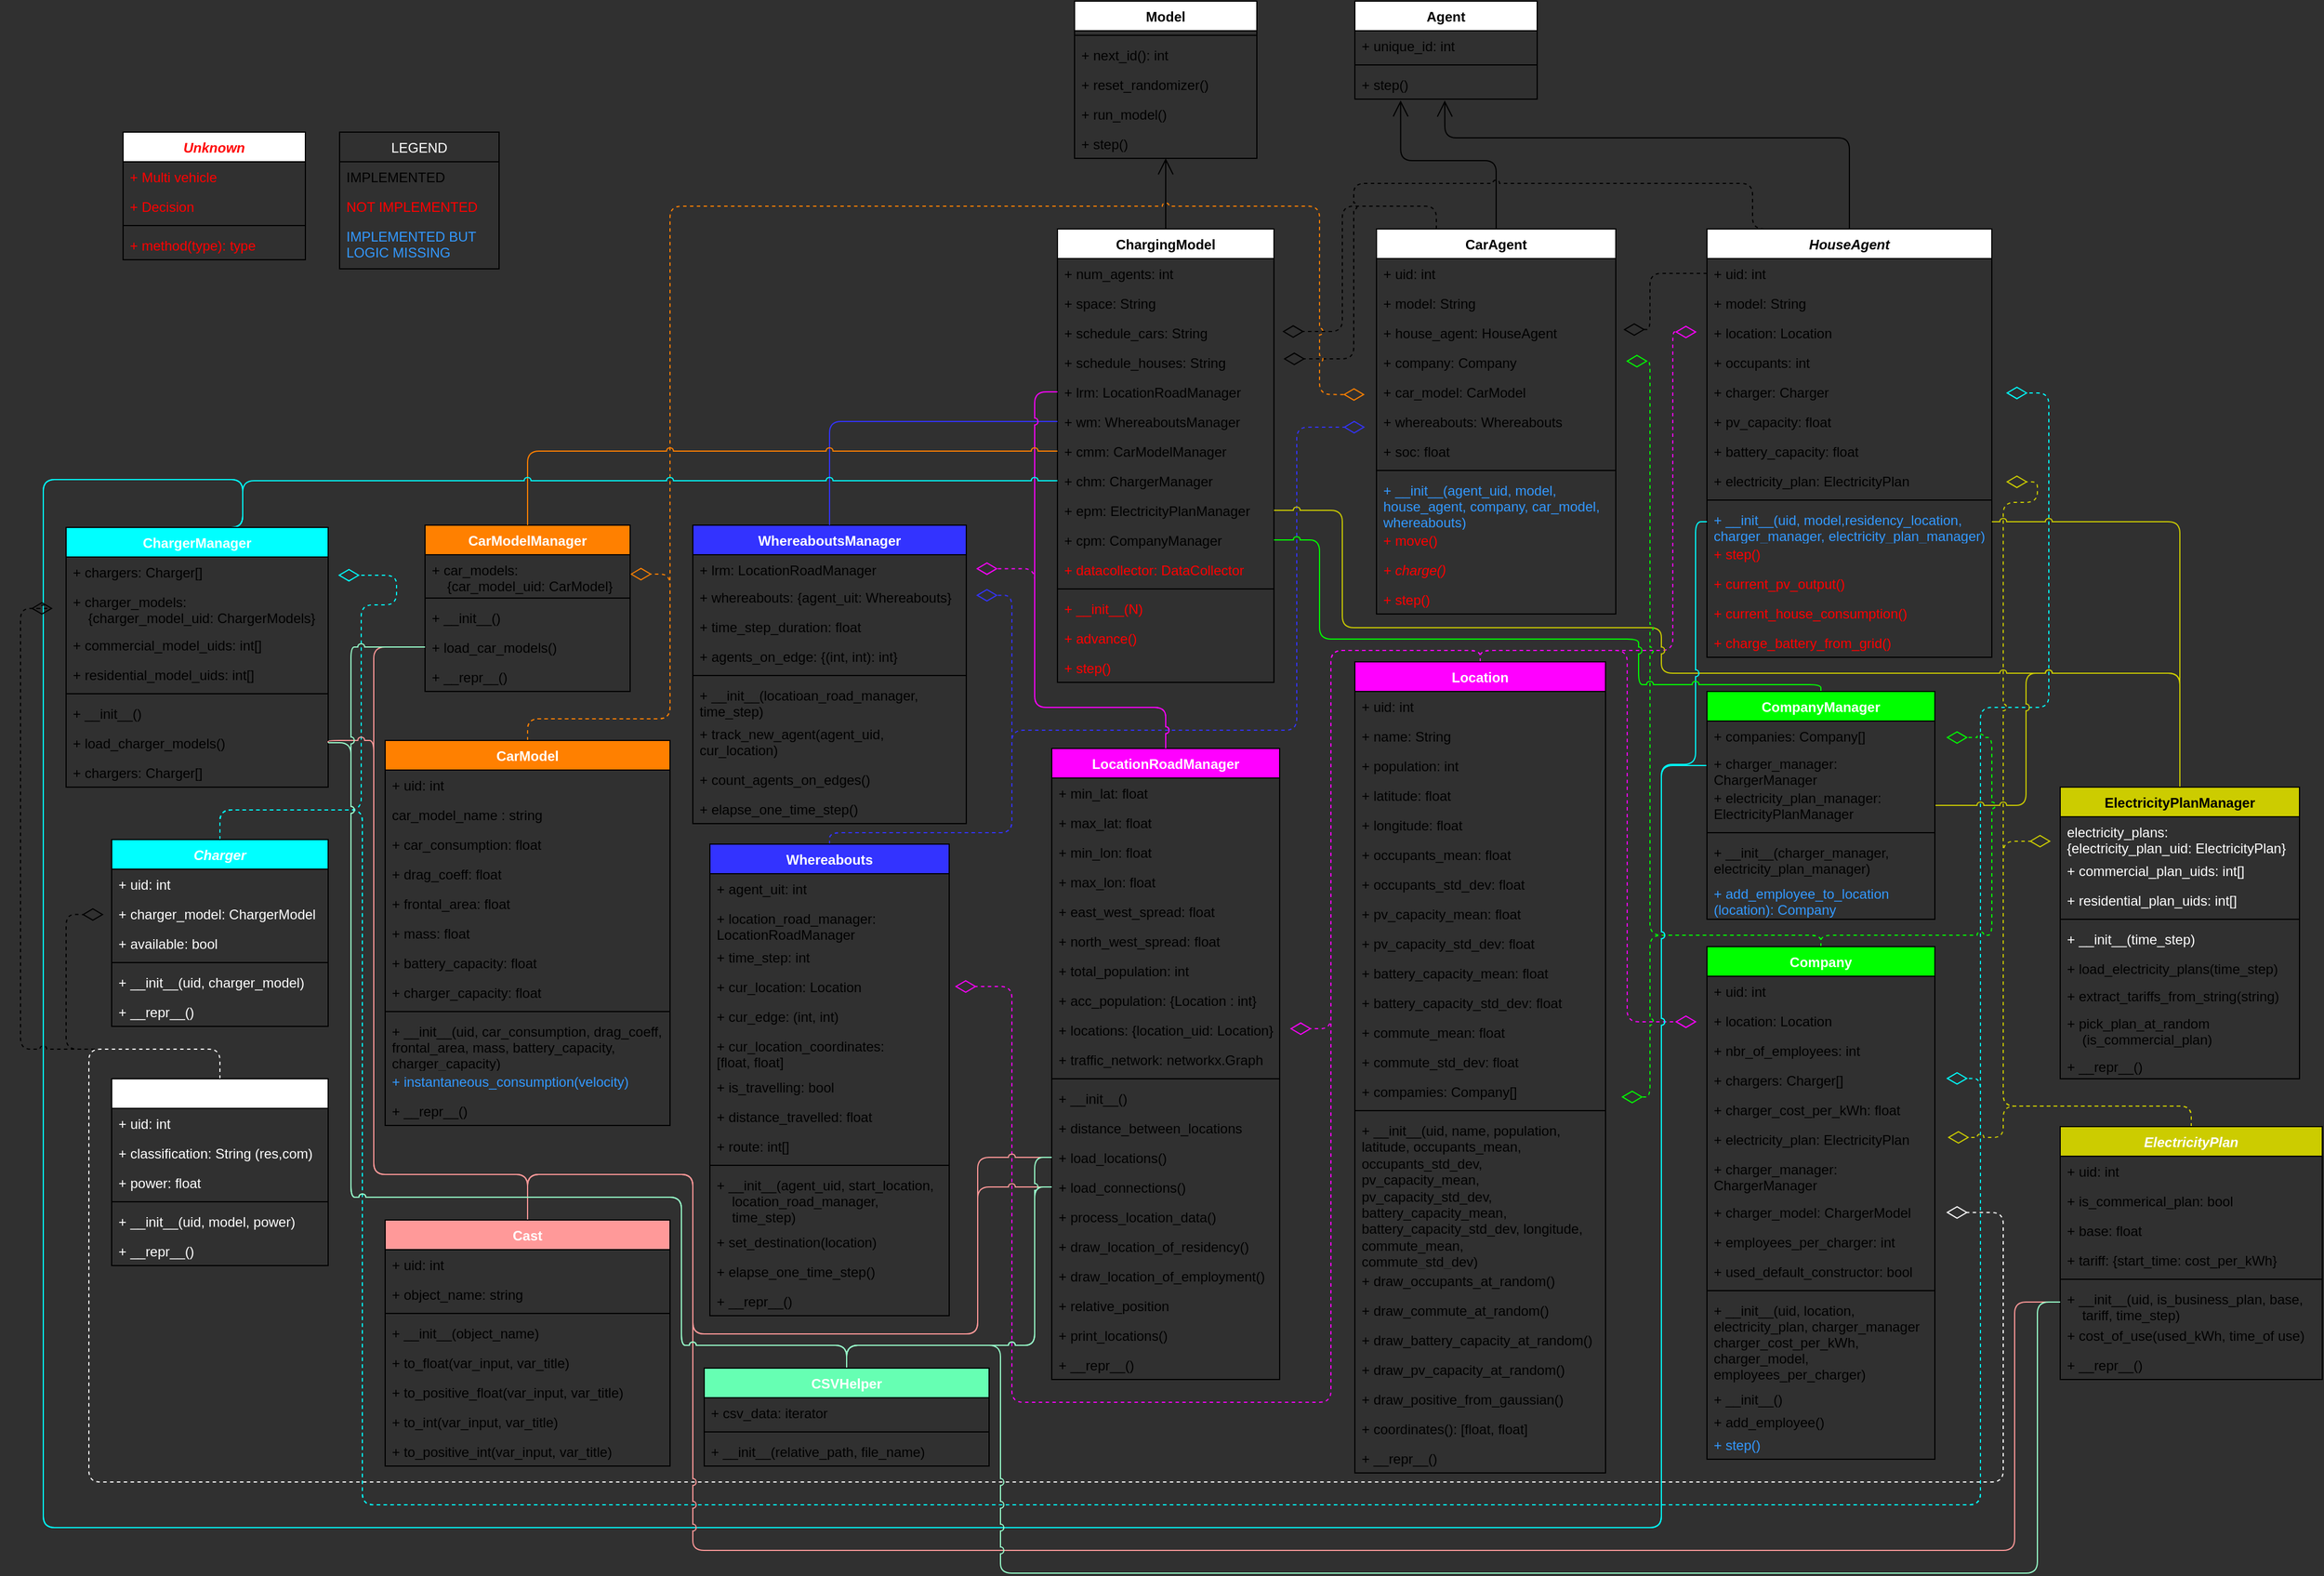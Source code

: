 <mxfile version="13.9.9" type="device"><diagram name="Page-1" id="9f46799a-70d6-7492-0946-bef42562c5a5"><mxGraphModel dx="1985" dy="693" grid="1" gridSize="10" guides="1" tooltips="1" connect="1" arrows="1" fold="1" page="0" pageScale="1" pageWidth="1169" pageHeight="827" background="#303030" math="0" shadow="0"><root><mxCell id="0"/><mxCell id="1" parent="0"/><mxCell id="goFYkM6oWZtA6T_SrYjB-13" style="edgeStyle=orthogonalEdgeStyle;rounded=1;jumpStyle=arc;orthogonalLoop=1;jettySize=auto;html=1;exitX=0.5;exitY=0;exitDx=0;exitDy=0;entryX=-0.048;entryY=0.692;entryDx=0;entryDy=0;entryPerimeter=0;dashed=1;endArrow=diamondThin;endFill=0;endSize=16;fontColor=#FF0000;strokeColor=#3333FF;" parent="1" source="D9cND3pWGf3RZqrQzG_Z-73" target="W7Yi2uzwECg0SX3x9GeK-90" edge="1"><mxGeometry relative="1" as="geometry"><Array as="points"><mxPoint x="300" y="830"/><mxPoint x="460" y="830"/><mxPoint x="460" y="740"/><mxPoint x="710" y="740"/><mxPoint x="710" y="474"/></Array></mxGeometry></mxCell><mxCell id="D9cND3pWGf3RZqrQzG_Z-5" value="Agent" style="swimlane;fontStyle=1;align=center;verticalAlign=top;childLayout=stackLayout;horizontal=1;startSize=26;horizontalStack=0;resizeParent=1;resizeParentMax=0;resizeLast=0;collapsible=1;marginBottom=0;" parent="1" vertex="1"><mxGeometry x="761" y="100" width="160" height="86" as="geometry"/></mxCell><mxCell id="D9cND3pWGf3RZqrQzG_Z-6" value="+ unique_id: int" style="text;strokeColor=none;fillColor=none;align=left;verticalAlign=top;spacingLeft=4;spacingRight=4;overflow=hidden;rotatable=0;points=[[0,0.5],[1,0.5]];portConstraint=eastwest;" parent="D9cND3pWGf3RZqrQzG_Z-5" vertex="1"><mxGeometry y="26" width="160" height="26" as="geometry"/></mxCell><mxCell id="D9cND3pWGf3RZqrQzG_Z-7" value="" style="line;strokeWidth=1;fillColor=none;align=left;verticalAlign=middle;spacingTop=-1;spacingLeft=3;spacingRight=3;rotatable=0;labelPosition=right;points=[];portConstraint=eastwest;fontColor=#FF0000;" parent="D9cND3pWGf3RZqrQzG_Z-5" vertex="1"><mxGeometry y="52" width="160" height="8" as="geometry"/></mxCell><mxCell id="D9cND3pWGf3RZqrQzG_Z-8" value="+ step()" style="text;strokeColor=none;fillColor=none;align=left;verticalAlign=top;spacingLeft=4;spacingRight=4;overflow=hidden;rotatable=0;points=[[0,0.5],[1,0.5]];portConstraint=eastwest;" parent="D9cND3pWGf3RZqrQzG_Z-5" vertex="1"><mxGeometry y="60" width="160" height="26" as="geometry"/></mxCell><mxCell id="D9cND3pWGf3RZqrQzG_Z-9" value="Model" style="swimlane;fontStyle=1;align=center;verticalAlign=top;childLayout=stackLayout;horizontal=1;startSize=26;horizontalStack=0;resizeParent=1;resizeParentMax=0;resizeLast=0;collapsible=1;marginBottom=0;" parent="1" vertex="1"><mxGeometry x="515" y="100" width="160" height="138" as="geometry"/></mxCell><mxCell id="D9cND3pWGf3RZqrQzG_Z-11" value="" style="line;strokeWidth=1;fillColor=none;align=left;verticalAlign=middle;spacingTop=-1;spacingLeft=3;spacingRight=3;rotatable=0;labelPosition=right;points=[];portConstraint=eastwest;fontColor=#FF0000;" parent="D9cND3pWGf3RZqrQzG_Z-9" vertex="1"><mxGeometry y="26" width="160" height="8" as="geometry"/></mxCell><mxCell id="D9cND3pWGf3RZqrQzG_Z-12" value="+ next_id(): int" style="text;strokeColor=none;fillColor=none;align=left;verticalAlign=top;spacingLeft=4;spacingRight=4;overflow=hidden;rotatable=0;points=[[0,0.5],[1,0.5]];portConstraint=eastwest;" parent="D9cND3pWGf3RZqrQzG_Z-9" vertex="1"><mxGeometry y="34" width="160" height="26" as="geometry"/></mxCell><mxCell id="D9cND3pWGf3RZqrQzG_Z-13" value="+ reset_randomizer()" style="text;strokeColor=none;fillColor=none;align=left;verticalAlign=top;spacingLeft=4;spacingRight=4;overflow=hidden;rotatable=0;points=[[0,0.5],[1,0.5]];portConstraint=eastwest;" parent="D9cND3pWGf3RZqrQzG_Z-9" vertex="1"><mxGeometry y="60" width="160" height="26" as="geometry"/></mxCell><mxCell id="D9cND3pWGf3RZqrQzG_Z-14" value="+ run_model()" style="text;strokeColor=none;fillColor=none;align=left;verticalAlign=top;spacingLeft=4;spacingRight=4;overflow=hidden;rotatable=0;points=[[0,0.5],[1,0.5]];portConstraint=eastwest;" parent="D9cND3pWGf3RZqrQzG_Z-9" vertex="1"><mxGeometry y="86" width="160" height="26" as="geometry"/></mxCell><mxCell id="D9cND3pWGf3RZqrQzG_Z-15" value="+ step()" style="text;strokeColor=none;fillColor=none;align=left;verticalAlign=top;spacingLeft=4;spacingRight=4;overflow=hidden;rotatable=0;points=[[0,0.5],[1,0.5]];portConstraint=eastwest;" parent="D9cND3pWGf3RZqrQzG_Z-9" vertex="1"><mxGeometry y="112" width="160" height="26" as="geometry"/></mxCell><mxCell id="W7Yi2uzwECg0SX3x9GeK-36" style="edgeStyle=orthogonalEdgeStyle;rounded=1;jumpStyle=arc;orthogonalLoop=1;jettySize=auto;html=1;exitX=0.25;exitY=0;exitDx=0;exitDy=0;entryX=1.039;entryY=0.462;entryDx=0;entryDy=0;entryPerimeter=0;dashed=1;startSize=6;endArrow=diamondThin;endFill=0;endSize=16;fontColor=#FF0000;" parent="1" source="D9cND3pWGf3RZqrQzG_Z-18" target="D9cND3pWGf3RZqrQzG_Z-27" edge="1"><mxGeometry relative="1" as="geometry"><Array as="points"><mxPoint x="832" y="280"/><mxPoint x="750" y="280"/><mxPoint x="750" y="390"/></Array></mxGeometry></mxCell><mxCell id="D9cND3pWGf3RZqrQzG_Z-18" value="CarAgent" style="swimlane;fontStyle=1;align=center;verticalAlign=top;childLayout=stackLayout;horizontal=1;startSize=26;horizontalStack=0;resizeParent=1;resizeParentMax=0;resizeLast=0;collapsible=1;marginBottom=0;" parent="1" vertex="1"><mxGeometry x="780" y="300" width="210" height="338" as="geometry"/></mxCell><mxCell id="D9cND3pWGf3RZqrQzG_Z-30" value="+ uid: int" style="text;strokeColor=none;fillColor=none;align=left;verticalAlign=top;spacingLeft=4;spacingRight=4;overflow=hidden;rotatable=0;points=[[0,0.5],[1,0.5]];portConstraint=eastwest;" parent="D9cND3pWGf3RZqrQzG_Z-18" vertex="1"><mxGeometry y="26" width="210" height="26" as="geometry"/></mxCell><mxCell id="D9cND3pWGf3RZqrQzG_Z-32" value="+ model: String&#10;" style="text;strokeColor=none;fillColor=none;align=left;verticalAlign=top;spacingLeft=4;spacingRight=4;overflow=hidden;rotatable=0;points=[[0,0.5],[1,0.5]];portConstraint=eastwest;" parent="D9cND3pWGf3RZqrQzG_Z-18" vertex="1"><mxGeometry y="52" width="210" height="26" as="geometry"/></mxCell><mxCell id="D9cND3pWGf3RZqrQzG_Z-152" value="+ house_agent: HouseAgent" style="text;strokeColor=none;fillColor=none;align=left;verticalAlign=top;spacingLeft=4;spacingRight=4;overflow=hidden;rotatable=0;points=[[0,0.5],[1,0.5]];portConstraint=eastwest;" parent="D9cND3pWGf3RZqrQzG_Z-18" vertex="1"><mxGeometry y="78" width="210" height="26" as="geometry"/></mxCell><mxCell id="W7Yi2uzwECg0SX3x9GeK-62" value="+ company: Company" style="text;strokeColor=none;fillColor=none;align=left;verticalAlign=top;spacingLeft=4;spacingRight=4;overflow=hidden;rotatable=0;points=[[0,0.5],[1,0.5]];portConstraint=eastwest;" parent="D9cND3pWGf3RZqrQzG_Z-18" vertex="1"><mxGeometry y="104" width="210" height="26" as="geometry"/></mxCell><mxCell id="D9cND3pWGf3RZqrQzG_Z-153" value="+ car_model: CarModel" style="text;strokeColor=none;fillColor=none;align=left;verticalAlign=top;spacingLeft=4;spacingRight=4;overflow=hidden;rotatable=0;points=[[0,0.5],[1,0.5]];portConstraint=eastwest;" parent="D9cND3pWGf3RZqrQzG_Z-18" vertex="1"><mxGeometry y="130" width="210" height="26" as="geometry"/></mxCell><mxCell id="W7Yi2uzwECg0SX3x9GeK-90" value="+ whereabouts: Whereabouts" style="text;strokeColor=none;fillColor=none;align=left;verticalAlign=top;spacingLeft=4;spacingRight=4;overflow=hidden;rotatable=0;points=[[0,0.5],[1,0.5]];portConstraint=eastwest;fontStyle=0;" parent="D9cND3pWGf3RZqrQzG_Z-18" vertex="1"><mxGeometry y="156" width="210" height="26" as="geometry"/></mxCell><mxCell id="D9cND3pWGf3RZqrQzG_Z-35" value="+ soc: float" style="text;strokeColor=none;fillColor=none;align=left;verticalAlign=top;spacingLeft=4;spacingRight=4;overflow=hidden;rotatable=0;points=[[0,0.5],[1,0.5]];portConstraint=eastwest;fontStyle=0;" parent="D9cND3pWGf3RZqrQzG_Z-18" vertex="1"><mxGeometry y="182" width="210" height="26" as="geometry"/></mxCell><mxCell id="D9cND3pWGf3RZqrQzG_Z-20" value="" style="line;strokeWidth=1;fillColor=none;align=left;verticalAlign=middle;spacingTop=-1;spacingLeft=3;spacingRight=3;rotatable=0;labelPosition=right;points=[];portConstraint=eastwest;fontColor=#FF0000;" parent="D9cND3pWGf3RZqrQzG_Z-18" vertex="1"><mxGeometry y="208" width="210" height="8" as="geometry"/></mxCell><mxCell id="D9cND3pWGf3RZqrQzG_Z-21" value="+ __init__(agent_uid, model,&#10;house_agent, company, car_model,&#10;whereabouts)" style="text;strokeColor=none;fillColor=none;align=left;verticalAlign=top;spacingLeft=4;spacingRight=4;overflow=hidden;rotatable=0;points=[[0,0.5],[1,0.5]];portConstraint=eastwest;fontColor=#3399FF;" parent="D9cND3pWGf3RZqrQzG_Z-18" vertex="1"><mxGeometry y="216" width="210" height="44" as="geometry"/></mxCell><mxCell id="D9cND3pWGf3RZqrQzG_Z-33" value="+ move()" style="text;strokeColor=none;fillColor=none;align=left;verticalAlign=top;spacingLeft=4;spacingRight=4;overflow=hidden;rotatable=0;points=[[0,0.5],[1,0.5]];portConstraint=eastwest;fontColor=#FF0000;" parent="D9cND3pWGf3RZqrQzG_Z-18" vertex="1"><mxGeometry y="260" width="210" height="26" as="geometry"/></mxCell><mxCell id="D9cND3pWGf3RZqrQzG_Z-34" value="+ charge()" style="text;strokeColor=none;fillColor=none;align=left;verticalAlign=top;spacingLeft=4;spacingRight=4;overflow=hidden;rotatable=0;points=[[0,0.5],[1,0.5]];portConstraint=eastwest;fontStyle=2;fontColor=#FF0000;" parent="D9cND3pWGf3RZqrQzG_Z-18" vertex="1"><mxGeometry y="286" width="210" height="26" as="geometry"/></mxCell><mxCell id="W7Yi2uzwECg0SX3x9GeK-124" value="+ step()" style="text;strokeColor=none;fillColor=none;align=left;verticalAlign=top;spacingLeft=4;spacingRight=4;overflow=hidden;rotatable=0;points=[[0,0.5],[1,0.5]];portConstraint=eastwest;fontColor=#FF0000;" parent="D9cND3pWGf3RZqrQzG_Z-18" vertex="1"><mxGeometry y="312" width="210" height="26" as="geometry"/></mxCell><mxCell id="D9cND3pWGf3RZqrQzG_Z-22" value="ChargingModel" style="swimlane;fontStyle=1;align=center;verticalAlign=top;childLayout=stackLayout;horizontal=1;startSize=26;horizontalStack=0;resizeParent=1;resizeParentMax=0;resizeLast=0;collapsible=1;marginBottom=0;" parent="1" vertex="1"><mxGeometry x="500" y="300" width="190" height="398" as="geometry"/></mxCell><mxCell id="D9cND3pWGf3RZqrQzG_Z-23" value="+ num_agents: int" style="text;strokeColor=none;fillColor=none;align=left;verticalAlign=top;spacingLeft=4;spacingRight=4;overflow=hidden;rotatable=0;points=[[0,0.5],[1,0.5]];portConstraint=eastwest;" parent="D9cND3pWGf3RZqrQzG_Z-22" vertex="1"><mxGeometry y="26" width="190" height="26" as="geometry"/></mxCell><mxCell id="D9cND3pWGf3RZqrQzG_Z-123" value="+ space: String" style="text;strokeColor=none;fillColor=none;align=left;verticalAlign=top;spacingLeft=4;spacingRight=4;overflow=hidden;rotatable=0;points=[[0,0.5],[1,0.5]];portConstraint=eastwest;" parent="D9cND3pWGf3RZqrQzG_Z-22" vertex="1"><mxGeometry y="52" width="190" height="26" as="geometry"/></mxCell><mxCell id="D9cND3pWGf3RZqrQzG_Z-27" value="+ schedule_cars: String" style="text;strokeColor=none;fillColor=none;align=left;verticalAlign=top;spacingLeft=4;spacingRight=4;overflow=hidden;rotatable=0;points=[[0,0.5],[1,0.5]];portConstraint=eastwest;" parent="D9cND3pWGf3RZqrQzG_Z-22" vertex="1"><mxGeometry y="78" width="190" height="26" as="geometry"/></mxCell><mxCell id="W7Yi2uzwECg0SX3x9GeK-26" value="+ schedule_houses: String" style="text;strokeColor=none;fillColor=none;align=left;verticalAlign=top;spacingLeft=4;spacingRight=4;overflow=hidden;rotatable=0;points=[[0,0.5],[1,0.5]];portConstraint=eastwest;" parent="D9cND3pWGf3RZqrQzG_Z-22" vertex="1"><mxGeometry y="104" width="190" height="26" as="geometry"/></mxCell><mxCell id="D9cND3pWGf3RZqrQzG_Z-177" value="+ lrm: LocationRoadManager&#10;" style="text;strokeColor=none;fillColor=none;align=left;verticalAlign=top;spacingLeft=4;spacingRight=4;overflow=hidden;rotatable=0;points=[[0,0.5],[1,0.5]];portConstraint=eastwest;" parent="D9cND3pWGf3RZqrQzG_Z-22" vertex="1"><mxGeometry y="130" width="190" height="26" as="geometry"/></mxCell><mxCell id="D9cND3pWGf3RZqrQzG_Z-29" value="+ wm: WhereaboutsManager&#10;" style="text;strokeColor=none;fillColor=none;align=left;verticalAlign=top;spacingLeft=4;spacingRight=4;overflow=hidden;rotatable=0;points=[[0,0.5],[1,0.5]];portConstraint=eastwest;" parent="D9cND3pWGf3RZqrQzG_Z-22" vertex="1"><mxGeometry y="156" width="190" height="26" as="geometry"/></mxCell><mxCell id="D9cND3pWGf3RZqrQzG_Z-178" value="+ cmm: CarModelManager&#10;" style="text;strokeColor=none;fillColor=none;align=left;verticalAlign=top;spacingLeft=4;spacingRight=4;overflow=hidden;rotatable=0;points=[[0,0.5],[1,0.5]];portConstraint=eastwest;" parent="D9cND3pWGf3RZqrQzG_Z-22" vertex="1"><mxGeometry y="182" width="190" height="26" as="geometry"/></mxCell><mxCell id="W7Yi2uzwECg0SX3x9GeK-70" value="+ chm: ChargerManager&#10;" style="text;strokeColor=none;fillColor=none;align=left;verticalAlign=top;spacingLeft=4;spacingRight=4;overflow=hidden;rotatable=0;points=[[0,0.5],[1,0.5]];portConstraint=eastwest;" parent="D9cND3pWGf3RZqrQzG_Z-22" vertex="1"><mxGeometry y="208" width="190" height="26" as="geometry"/></mxCell><mxCell id="W7Yi2uzwECg0SX3x9GeK-1" value="+ epm: ElectricityPlanManager" style="text;strokeColor=none;fillColor=none;align=left;verticalAlign=top;spacingLeft=4;spacingRight=4;overflow=hidden;rotatable=0;points=[[0,0.5],[1,0.5]];portConstraint=eastwest;" parent="D9cND3pWGf3RZqrQzG_Z-22" vertex="1"><mxGeometry y="234" width="190" height="26" as="geometry"/></mxCell><mxCell id="y9fFGEMuRTooOTjAi2xt-1" value="+ cpm: CompanyManager" style="text;strokeColor=none;fillColor=none;align=left;verticalAlign=top;spacingLeft=4;spacingRight=4;overflow=hidden;rotatable=0;points=[[0,0.5],[1,0.5]];portConstraint=eastwest;" parent="D9cND3pWGf3RZqrQzG_Z-22" vertex="1"><mxGeometry y="260" width="190" height="26" as="geometry"/></mxCell><mxCell id="W7Yi2uzwECg0SX3x9GeK-48" value="+ datacollector: DataCollector" style="text;strokeColor=none;fillColor=none;align=left;verticalAlign=top;spacingLeft=4;spacingRight=4;overflow=hidden;rotatable=0;points=[[0,0.5],[1,0.5]];portConstraint=eastwest;fontColor=#FF0000;" parent="D9cND3pWGf3RZqrQzG_Z-22" vertex="1"><mxGeometry y="286" width="190" height="26" as="geometry"/></mxCell><mxCell id="D9cND3pWGf3RZqrQzG_Z-24" value="" style="line;strokeWidth=1;fillColor=none;align=left;verticalAlign=middle;spacingTop=-1;spacingLeft=3;spacingRight=3;rotatable=0;labelPosition=right;points=[];portConstraint=eastwest;fontColor=#FF0000;" parent="D9cND3pWGf3RZqrQzG_Z-22" vertex="1"><mxGeometry y="312" width="190" height="8" as="geometry"/></mxCell><mxCell id="D9cND3pWGf3RZqrQzG_Z-28" value="+ __init__(N)" style="text;strokeColor=none;fillColor=none;align=left;verticalAlign=top;spacingLeft=4;spacingRight=4;overflow=hidden;rotatable=0;points=[[0,0.5],[1,0.5]];portConstraint=eastwest;fontColor=#FF0000;" parent="D9cND3pWGf3RZqrQzG_Z-22" vertex="1"><mxGeometry y="320" width="190" height="26" as="geometry"/></mxCell><mxCell id="D9cND3pWGf3RZqrQzG_Z-25" value="+ advance()" style="text;strokeColor=none;fillColor=none;align=left;verticalAlign=top;spacingLeft=4;spacingRight=4;overflow=hidden;rotatable=0;points=[[0,0.5],[1,0.5]];portConstraint=eastwest;fontColor=#FF0000;" parent="D9cND3pWGf3RZqrQzG_Z-22" vertex="1"><mxGeometry y="346" width="190" height="26" as="geometry"/></mxCell><mxCell id="W7Yi2uzwECg0SX3x9GeK-123" value="+ step()" style="text;strokeColor=none;fillColor=none;align=left;verticalAlign=top;spacingLeft=4;spacingRight=4;overflow=hidden;rotatable=0;points=[[0,0.5],[1,0.5]];portConstraint=eastwest;fontColor=#FF0000;" parent="D9cND3pWGf3RZqrQzG_Z-22" vertex="1"><mxGeometry y="372" width="190" height="26" as="geometry"/></mxCell><mxCell id="W7Yi2uzwECg0SX3x9GeK-39" style="edgeStyle=orthogonalEdgeStyle;rounded=1;jumpStyle=arc;orthogonalLoop=1;jettySize=auto;html=1;exitX=0.5;exitY=0;exitDx=0;exitDy=0;entryX=1.045;entryY=0.462;entryDx=0;entryDy=0;entryPerimeter=0;dashed=1;startSize=6;endArrow=diamondThin;endFill=0;endSize=16;fontColor=#FF0000;strokeColor=#FF00FF;" parent="1" source="D9cND3pWGf3RZqrQzG_Z-36" target="W7Yi2uzwECg0SX3x9GeK-14" edge="1"><mxGeometry relative="1" as="geometry"><Array as="points"><mxPoint x="871" y="670"/><mxPoint x="740" y="670"/><mxPoint x="740" y="1002"/></Array></mxGeometry></mxCell><mxCell id="goFYkM6oWZtA6T_SrYjB-5" style="edgeStyle=orthogonalEdgeStyle;rounded=1;orthogonalLoop=1;jettySize=auto;html=1;exitX=0.5;exitY=0;exitDx=0;exitDy=0;entryX=-0.036;entryY=0.477;entryDx=0;entryDy=0;dashed=1;endArrow=diamondThin;endFill=0;endSize=16;fontColor=#FF0000;entryPerimeter=0;jumpStyle=arc;strokeColor=#FF00FF;" parent="1" source="D9cND3pWGf3RZqrQzG_Z-36" target="D9cND3pWGf3RZqrQzG_Z-130" edge="1"><mxGeometry relative="1" as="geometry"><Array as="points"><mxPoint x="871" y="670"/><mxPoint x="1040" y="670"/><mxPoint x="1040" y="390"/></Array></mxGeometry></mxCell><mxCell id="goFYkM6oWZtA6T_SrYjB-12" style="edgeStyle=orthogonalEdgeStyle;rounded=1;jumpStyle=arc;orthogonalLoop=1;jettySize=auto;html=1;exitX=0.5;exitY=0;exitDx=0;exitDy=0;entryX=1.024;entryY=0.485;entryDx=0;entryDy=0;entryPerimeter=0;dashed=1;endArrow=diamondThin;endFill=0;endSize=16;fontColor=#FF0000;strokeColor=#FF00FF;" parent="1" source="D9cND3pWGf3RZqrQzG_Z-36" target="D9cND3pWGf3RZqrQzG_Z-74" edge="1"><mxGeometry relative="1" as="geometry"><Array as="points"><mxPoint x="871" y="670"/><mxPoint x="740" y="670"/><mxPoint x="740" y="1330"/><mxPoint x="460" y="1330"/><mxPoint x="460" y="965"/><mxPoint x="410" y="965"/></Array></mxGeometry></mxCell><mxCell id="goFYkM6oWZtA6T_SrYjB-14" style="edgeStyle=orthogonalEdgeStyle;rounded=1;jumpStyle=arc;orthogonalLoop=1;jettySize=auto;html=1;exitX=0.5;exitY=0;exitDx=0;exitDy=0;dashed=1;endArrow=diamondThin;endFill=0;endSize=16;fontColor=#FF0000;entryX=-0.045;entryY=0.538;entryDx=0;entryDy=0;entryPerimeter=0;strokeColor=#FF00FF;" parent="1" source="D9cND3pWGf3RZqrQzG_Z-36" target="W7Yi2uzwECg0SX3x9GeK-58" edge="1"><mxGeometry relative="1" as="geometry"><Array as="points"><mxPoint x="871" y="670"/><mxPoint x="1000" y="670"/><mxPoint x="1000" y="996"/></Array></mxGeometry></mxCell><mxCell id="D9cND3pWGf3RZqrQzG_Z-36" value="Location" style="swimlane;fontStyle=1;align=center;verticalAlign=top;childLayout=stackLayout;horizontal=1;startSize=26;horizontalStack=0;resizeParent=1;resizeParentMax=0;resizeLast=0;collapsible=1;marginBottom=0;fontColor=#FFFFFF;fillColor=#FF00FF;" parent="1" vertex="1"><mxGeometry x="761" y="680" width="220" height="712" as="geometry"/></mxCell><mxCell id="D9cND3pWGf3RZqrQzG_Z-37" value="+ uid: int" style="text;strokeColor=none;fillColor=none;align=left;verticalAlign=top;spacingLeft=4;spacingRight=4;overflow=hidden;rotatable=0;points=[[0,0.5],[1,0.5]];portConstraint=eastwest;" parent="D9cND3pWGf3RZqrQzG_Z-36" vertex="1"><mxGeometry y="26" width="220" height="26" as="geometry"/></mxCell><mxCell id="D9cND3pWGf3RZqrQzG_Z-40" value="+ name: String" style="text;strokeColor=none;fillColor=none;align=left;verticalAlign=top;spacingLeft=4;spacingRight=4;overflow=hidden;rotatable=0;points=[[0,0.5],[1,0.5]];portConstraint=eastwest;" parent="D9cND3pWGf3RZqrQzG_Z-36" vertex="1"><mxGeometry y="52" width="220" height="26" as="geometry"/></mxCell><mxCell id="goFYkM6oWZtA6T_SrYjB-1" value="+ population: int" style="text;strokeColor=none;fillColor=none;align=left;verticalAlign=top;spacingLeft=4;spacingRight=4;overflow=hidden;rotatable=0;points=[[0,0.5],[1,0.5]];portConstraint=eastwest;" parent="D9cND3pWGf3RZqrQzG_Z-36" vertex="1"><mxGeometry y="78" width="220" height="26" as="geometry"/></mxCell><mxCell id="D9cND3pWGf3RZqrQzG_Z-41" value="+ latitude: float" style="text;strokeColor=none;fillColor=none;align=left;verticalAlign=top;spacingLeft=4;spacingRight=4;overflow=hidden;rotatable=0;points=[[0,0.5],[1,0.5]];portConstraint=eastwest;" parent="D9cND3pWGf3RZqrQzG_Z-36" vertex="1"><mxGeometry y="104" width="220" height="26" as="geometry"/></mxCell><mxCell id="D9cND3pWGf3RZqrQzG_Z-42" value="+ longitude: float" style="text;strokeColor=none;fillColor=none;align=left;verticalAlign=top;spacingLeft=4;spacingRight=4;overflow=hidden;rotatable=0;points=[[0,0.5],[1,0.5]];portConstraint=eastwest;" parent="D9cND3pWGf3RZqrQzG_Z-36" vertex="1"><mxGeometry y="130" width="220" height="26" as="geometry"/></mxCell><mxCell id="1O6gs3CCYJVumpkDmQ5W-1" value="+ occupants_mean: float" style="text;strokeColor=none;fillColor=none;align=left;verticalAlign=top;spacingLeft=4;spacingRight=4;overflow=hidden;rotatable=0;points=[[0,0.5],[1,0.5]];portConstraint=eastwest;" vertex="1" parent="D9cND3pWGf3RZqrQzG_Z-36"><mxGeometry y="156" width="220" height="26" as="geometry"/></mxCell><mxCell id="1O6gs3CCYJVumpkDmQ5W-2" value="+ occupants_std_dev: float" style="text;strokeColor=none;fillColor=none;align=left;verticalAlign=top;spacingLeft=4;spacingRight=4;overflow=hidden;rotatable=0;points=[[0,0.5],[1,0.5]];portConstraint=eastwest;" vertex="1" parent="D9cND3pWGf3RZqrQzG_Z-36"><mxGeometry y="182" width="220" height="26" as="geometry"/></mxCell><mxCell id="1O6gs3CCYJVumpkDmQ5W-3" value="+ pv_capacity_mean: float" style="text;strokeColor=none;fillColor=none;align=left;verticalAlign=top;spacingLeft=4;spacingRight=4;overflow=hidden;rotatable=0;points=[[0,0.5],[1,0.5]];portConstraint=eastwest;" vertex="1" parent="D9cND3pWGf3RZqrQzG_Z-36"><mxGeometry y="208" width="220" height="26" as="geometry"/></mxCell><mxCell id="1O6gs3CCYJVumpkDmQ5W-4" value="+ pv_capacity_std_dev: float" style="text;strokeColor=none;fillColor=none;align=left;verticalAlign=top;spacingLeft=4;spacingRight=4;overflow=hidden;rotatable=0;points=[[0,0.5],[1,0.5]];portConstraint=eastwest;" vertex="1" parent="D9cND3pWGf3RZqrQzG_Z-36"><mxGeometry y="234" width="220" height="26" as="geometry"/></mxCell><mxCell id="1O6gs3CCYJVumpkDmQ5W-5" value="+ battery_capacity_mean: float" style="text;strokeColor=none;fillColor=none;align=left;verticalAlign=top;spacingLeft=4;spacingRight=4;overflow=hidden;rotatable=0;points=[[0,0.5],[1,0.5]];portConstraint=eastwest;" vertex="1" parent="D9cND3pWGf3RZqrQzG_Z-36"><mxGeometry y="260" width="220" height="26" as="geometry"/></mxCell><mxCell id="1O6gs3CCYJVumpkDmQ5W-6" value="+ battery_capacity_std_dev: float" style="text;strokeColor=none;fillColor=none;align=left;verticalAlign=top;spacingLeft=4;spacingRight=4;overflow=hidden;rotatable=0;points=[[0,0.5],[1,0.5]];portConstraint=eastwest;" vertex="1" parent="D9cND3pWGf3RZqrQzG_Z-36"><mxGeometry y="286" width="220" height="26" as="geometry"/></mxCell><mxCell id="D9cND3pWGf3RZqrQzG_Z-43" value="+ commute_mean: float" style="text;strokeColor=none;fillColor=none;align=left;verticalAlign=top;spacingLeft=4;spacingRight=4;overflow=hidden;rotatable=0;points=[[0,0.5],[1,0.5]];portConstraint=eastwest;" parent="D9cND3pWGf3RZqrQzG_Z-36" vertex="1"><mxGeometry y="312" width="220" height="26" as="geometry"/></mxCell><mxCell id="D9cND3pWGf3RZqrQzG_Z-44" value="+ commute_std_dev: float" style="text;strokeColor=none;fillColor=none;align=left;verticalAlign=top;spacingLeft=4;spacingRight=4;overflow=hidden;rotatable=0;points=[[0,0.5],[1,0.5]];portConstraint=eastwest;" parent="D9cND3pWGf3RZqrQzG_Z-36" vertex="1"><mxGeometry y="338" width="220" height="26" as="geometry"/></mxCell><mxCell id="W7Yi2uzwECg0SX3x9GeK-91" value="+ compamies: Company[]" style="text;strokeColor=none;fillColor=none;align=left;verticalAlign=top;spacingLeft=4;spacingRight=4;overflow=hidden;rotatable=0;points=[[0,0.5],[1,0.5]];portConstraint=eastwest;" parent="D9cND3pWGf3RZqrQzG_Z-36" vertex="1"><mxGeometry y="364" width="220" height="26" as="geometry"/></mxCell><mxCell id="D9cND3pWGf3RZqrQzG_Z-38" value="" style="line;strokeWidth=1;fillColor=none;align=left;verticalAlign=middle;spacingTop=-1;spacingLeft=3;spacingRight=3;rotatable=0;labelPosition=right;points=[];portConstraint=eastwest;fontColor=#FF0000;" parent="D9cND3pWGf3RZqrQzG_Z-36" vertex="1"><mxGeometry y="390" width="220" height="8" as="geometry"/></mxCell><mxCell id="D9cND3pWGf3RZqrQzG_Z-39" value="+ __init__(uid, name, population,&#10;latitude, occupants_mean, occupants_std_dev, pv_capacity_mean, pv_capacity_std_dev, battery_capacity_mean, battery_capacity_std_dev, longitude, commute_mean,&#10;commute_std_dev)" style="text;strokeColor=none;fillColor=none;align=left;verticalAlign=top;spacingLeft=4;spacingRight=4;overflow=hidden;rotatable=0;points=[[0,0.5],[1,0.5]];portConstraint=eastwest;whiteSpace=wrap;" parent="D9cND3pWGf3RZqrQzG_Z-36" vertex="1"><mxGeometry y="398" width="220" height="132" as="geometry"/></mxCell><mxCell id="1O6gs3CCYJVumpkDmQ5W-10" value="+ draw_occupants_at_random()" style="text;strokeColor=none;fillColor=none;align=left;verticalAlign=top;spacingLeft=4;spacingRight=4;overflow=hidden;rotatable=0;points=[[0,0.5],[1,0.5]];portConstraint=eastwest;" vertex="1" parent="D9cND3pWGf3RZqrQzG_Z-36"><mxGeometry y="530" width="220" height="26" as="geometry"/></mxCell><mxCell id="1O6gs3CCYJVumpkDmQ5W-13" value="+ draw_commute_at_random()" style="text;strokeColor=none;fillColor=none;align=left;verticalAlign=top;spacingLeft=4;spacingRight=4;overflow=hidden;rotatable=0;points=[[0,0.5],[1,0.5]];portConstraint=eastwest;" vertex="1" parent="D9cND3pWGf3RZqrQzG_Z-36"><mxGeometry y="556" width="220" height="26" as="geometry"/></mxCell><mxCell id="1O6gs3CCYJVumpkDmQ5W-12" value="+ draw_battery_capacity_at_random()" style="text;strokeColor=none;fillColor=none;align=left;verticalAlign=top;spacingLeft=4;spacingRight=4;overflow=hidden;rotatable=0;points=[[0,0.5],[1,0.5]];portConstraint=eastwest;" vertex="1" parent="D9cND3pWGf3RZqrQzG_Z-36"><mxGeometry y="582" width="220" height="26" as="geometry"/></mxCell><mxCell id="1O6gs3CCYJVumpkDmQ5W-11" value="+ draw_pv_capacity_at_random()" style="text;strokeColor=none;fillColor=none;align=left;verticalAlign=top;spacingLeft=4;spacingRight=4;overflow=hidden;rotatable=0;points=[[0,0.5],[1,0.5]];portConstraint=eastwest;" vertex="1" parent="D9cND3pWGf3RZqrQzG_Z-36"><mxGeometry y="608" width="220" height="26" as="geometry"/></mxCell><mxCell id="1O6gs3CCYJVumpkDmQ5W-14" value="+ draw_positive_from_gaussian()" style="text;strokeColor=none;fillColor=none;align=left;verticalAlign=top;spacingLeft=4;spacingRight=4;overflow=hidden;rotatable=0;points=[[0,0.5],[1,0.5]];portConstraint=eastwest;" vertex="1" parent="D9cND3pWGf3RZqrQzG_Z-36"><mxGeometry y="634" width="220" height="26" as="geometry"/></mxCell><mxCell id="W7Yi2uzwECg0SX3x9GeK-117" value="+ coordinates(): [float, float]" style="text;strokeColor=none;fillColor=none;align=left;verticalAlign=top;spacingLeft=4;spacingRight=4;overflow=hidden;rotatable=0;points=[[0,0.5],[1,0.5]];portConstraint=eastwest;" parent="D9cND3pWGf3RZqrQzG_Z-36" vertex="1"><mxGeometry y="660" width="220" height="26" as="geometry"/></mxCell><mxCell id="W7Yi2uzwECg0SX3x9GeK-102" value="+ __repr__()" style="text;strokeColor=none;fillColor=none;align=left;verticalAlign=top;spacingLeft=4;spacingRight=4;overflow=hidden;rotatable=0;points=[[0,0.5],[1,0.5]];portConstraint=eastwest;" parent="D9cND3pWGf3RZqrQzG_Z-36" vertex="1"><mxGeometry y="686" width="220" height="26" as="geometry"/></mxCell><mxCell id="goFYkM6oWZtA6T_SrYjB-15" style="edgeStyle=orthogonalEdgeStyle;rounded=1;jumpStyle=arc;orthogonalLoop=1;jettySize=auto;html=1;exitX=0.5;exitY=0;exitDx=0;exitDy=0;entryX=1.036;entryY=0.51;entryDx=0;entryDy=0;entryPerimeter=0;dashed=1;endArrow=diamondThin;endFill=0;endSize=16;fontColor=#FFFFFF;strokeColor=#FF00FF;" parent="1" source="D9cND3pWGf3RZqrQzG_Z-46" target="D9cND3pWGf3RZqrQzG_Z-83" edge="1"><mxGeometry relative="1" as="geometry"><Array as="points"><mxPoint x="595" y="720"/><mxPoint x="480" y="720"/><mxPoint x="480" y="598"/></Array></mxGeometry></mxCell><mxCell id="D9cND3pWGf3RZqrQzG_Z-46" value="LocationRoadManager" style="swimlane;fontStyle=1;align=center;verticalAlign=top;childLayout=stackLayout;horizontal=1;startSize=26;horizontalStack=0;resizeParent=1;resizeParentMax=0;resizeLast=0;collapsible=1;marginBottom=0;fillColor=#FF00FF;fontColor=#FFFFFF;" parent="1" vertex="1"><mxGeometry x="495" y="756" width="200" height="554" as="geometry"><mxRectangle x="490" y="711" width="160" height="26" as="alternateBounds"/></mxGeometry></mxCell><mxCell id="W7Yi2uzwECg0SX3x9GeK-22" value="+ min_lat: float" style="text;strokeColor=none;fillColor=none;align=left;verticalAlign=top;spacingLeft=4;spacingRight=4;overflow=hidden;rotatable=0;points=[[0,0.5],[1,0.5]];portConstraint=eastwest;" parent="D9cND3pWGf3RZqrQzG_Z-46" vertex="1"><mxGeometry y="26" width="200" height="26" as="geometry"/></mxCell><mxCell id="W7Yi2uzwECg0SX3x9GeK-21" value="+ max_lat: float" style="text;strokeColor=none;fillColor=none;align=left;verticalAlign=top;spacingLeft=4;spacingRight=4;overflow=hidden;rotatable=0;points=[[0,0.5],[1,0.5]];portConstraint=eastwest;" parent="D9cND3pWGf3RZqrQzG_Z-46" vertex="1"><mxGeometry y="52" width="200" height="26" as="geometry"/></mxCell><mxCell id="W7Yi2uzwECg0SX3x9GeK-20" value="+ min_lon: float" style="text;strokeColor=none;fillColor=none;align=left;verticalAlign=top;spacingLeft=4;spacingRight=4;overflow=hidden;rotatable=0;points=[[0,0.5],[1,0.5]];portConstraint=eastwest;" parent="D9cND3pWGf3RZqrQzG_Z-46" vertex="1"><mxGeometry y="78" width="200" height="26" as="geometry"/></mxCell><mxCell id="W7Yi2uzwECg0SX3x9GeK-19" value="+ max_lon: float" style="text;strokeColor=none;fillColor=none;align=left;verticalAlign=top;spacingLeft=4;spacingRight=4;overflow=hidden;rotatable=0;points=[[0,0.5],[1,0.5]];portConstraint=eastwest;" parent="D9cND3pWGf3RZqrQzG_Z-46" vertex="1"><mxGeometry y="104" width="200" height="26" as="geometry"/></mxCell><mxCell id="W7Yi2uzwECg0SX3x9GeK-18" value="+ east_west_spread: float" style="text;strokeColor=none;fillColor=none;align=left;verticalAlign=top;spacingLeft=4;spacingRight=4;overflow=hidden;rotatable=0;points=[[0,0.5],[1,0.5]];portConstraint=eastwest;" parent="D9cND3pWGf3RZqrQzG_Z-46" vertex="1"><mxGeometry y="130" width="200" height="26" as="geometry"/></mxCell><mxCell id="W7Yi2uzwECg0SX3x9GeK-17" value="+ north_west_spread: float" style="text;strokeColor=none;fillColor=none;align=left;verticalAlign=top;spacingLeft=4;spacingRight=4;overflow=hidden;rotatable=0;points=[[0,0.5],[1,0.5]];portConstraint=eastwest;" parent="D9cND3pWGf3RZqrQzG_Z-46" vertex="1"><mxGeometry y="156" width="200" height="26" as="geometry"/></mxCell><mxCell id="W7Yi2uzwECg0SX3x9GeK-16" value="+ total_population: int" style="text;strokeColor=none;fillColor=none;align=left;verticalAlign=top;spacingLeft=4;spacingRight=4;overflow=hidden;rotatable=0;points=[[0,0.5],[1,0.5]];portConstraint=eastwest;" parent="D9cND3pWGf3RZqrQzG_Z-46" vertex="1"><mxGeometry y="182" width="200" height="26" as="geometry"/></mxCell><mxCell id="W7Yi2uzwECg0SX3x9GeK-15" value="+ acc_population: {Location : int}" style="text;strokeColor=none;fillColor=none;align=left;verticalAlign=top;spacingLeft=4;spacingRight=4;overflow=hidden;rotatable=0;points=[[0,0.5],[1,0.5]];portConstraint=eastwest;" parent="D9cND3pWGf3RZqrQzG_Z-46" vertex="1"><mxGeometry y="208" width="200" height="26" as="geometry"/></mxCell><mxCell id="W7Yi2uzwECg0SX3x9GeK-14" value="+ locations: {location_uid: Location}" style="text;strokeColor=none;fillColor=none;align=left;verticalAlign=top;spacingLeft=4;spacingRight=4;overflow=hidden;rotatable=0;points=[[0,0.5],[1,0.5]];portConstraint=eastwest;" parent="D9cND3pWGf3RZqrQzG_Z-46" vertex="1"><mxGeometry y="234" width="200" height="26" as="geometry"/></mxCell><mxCell id="D9cND3pWGf3RZqrQzG_Z-49" value="+ traffic_network: networkx.Graph" style="text;strokeColor=none;fillColor=none;align=left;verticalAlign=top;spacingLeft=4;spacingRight=4;overflow=hidden;rotatable=0;points=[[0,0.5],[1,0.5]];portConstraint=eastwest;" parent="D9cND3pWGf3RZqrQzG_Z-46" vertex="1"><mxGeometry y="260" width="200" height="26" as="geometry"/></mxCell><mxCell id="D9cND3pWGf3RZqrQzG_Z-48" value="" style="line;strokeWidth=1;fillColor=none;align=left;verticalAlign=middle;spacingTop=-1;spacingLeft=3;spacingRight=3;rotatable=0;labelPosition=right;points=[];portConstraint=eastwest;fontColor=#FF0000;" parent="D9cND3pWGf3RZqrQzG_Z-46" vertex="1"><mxGeometry y="286" width="200" height="8" as="geometry"/></mxCell><mxCell id="D9cND3pWGf3RZqrQzG_Z-51" value="+ __init__()" style="text;strokeColor=none;fillColor=none;align=left;verticalAlign=top;spacingLeft=4;spacingRight=4;overflow=hidden;rotatable=0;points=[[0,0.5],[1,0.5]];portConstraint=eastwest;" parent="D9cND3pWGf3RZqrQzG_Z-46" vertex="1"><mxGeometry y="294" width="200" height="26" as="geometry"/></mxCell><mxCell id="W7Yi2uzwECg0SX3x9GeK-101" value="+ distance_between_locations" style="text;strokeColor=none;fillColor=none;align=left;verticalAlign=top;spacingLeft=4;spacingRight=4;overflow=hidden;rotatable=0;points=[[0,0.5],[1,0.5]];portConstraint=eastwest;" parent="D9cND3pWGf3RZqrQzG_Z-46" vertex="1"><mxGeometry y="320" width="200" height="26" as="geometry"/></mxCell><mxCell id="D9cND3pWGf3RZqrQzG_Z-52" value="+ load_locations()" style="text;strokeColor=none;fillColor=none;align=left;verticalAlign=top;spacingLeft=4;spacingRight=4;overflow=hidden;rotatable=0;points=[[0,0.5],[1,0.5]];portConstraint=eastwest;" parent="D9cND3pWGf3RZqrQzG_Z-46" vertex="1"><mxGeometry y="346" width="200" height="26" as="geometry"/></mxCell><mxCell id="D9cND3pWGf3RZqrQzG_Z-53" value="+ load_connections()" style="text;strokeColor=none;fillColor=none;align=left;verticalAlign=top;spacingLeft=4;spacingRight=4;overflow=hidden;rotatable=0;points=[[0,0.5],[1,0.5]];portConstraint=eastwest;" parent="D9cND3pWGf3RZqrQzG_Z-46" vertex="1"><mxGeometry y="372" width="200" height="26" as="geometry"/></mxCell><mxCell id="D9cND3pWGf3RZqrQzG_Z-54" value="+ process_location_data()" style="text;strokeColor=none;fillColor=none;align=left;verticalAlign=top;spacingLeft=4;spacingRight=4;overflow=hidden;rotatable=0;points=[[0,0.5],[1,0.5]];portConstraint=eastwest;" parent="D9cND3pWGf3RZqrQzG_Z-46" vertex="1"><mxGeometry y="398" width="200" height="26" as="geometry"/></mxCell><mxCell id="D9cND3pWGf3RZqrQzG_Z-57" value="+ draw_location_of_residency()" style="text;strokeColor=none;fillColor=none;align=left;verticalAlign=top;spacingLeft=4;spacingRight=4;overflow=hidden;rotatable=0;points=[[0,0.5],[1,0.5]];portConstraint=eastwest;" parent="D9cND3pWGf3RZqrQzG_Z-46" vertex="1"><mxGeometry y="424" width="200" height="26" as="geometry"/></mxCell><mxCell id="D9cND3pWGf3RZqrQzG_Z-58" value="+ draw_location_of_employment()" style="text;strokeColor=none;fillColor=none;align=left;verticalAlign=top;spacingLeft=4;spacingRight=4;overflow=hidden;rotatable=0;points=[[0,0.5],[1,0.5]];portConstraint=eastwest;" parent="D9cND3pWGf3RZqrQzG_Z-46" vertex="1"><mxGeometry y="450" width="200" height="26" as="geometry"/></mxCell><mxCell id="D9cND3pWGf3RZqrQzG_Z-59" value="+ relative_position" style="text;strokeColor=none;fillColor=none;align=left;verticalAlign=top;spacingLeft=4;spacingRight=4;overflow=hidden;rotatable=0;points=[[0,0.5],[1,0.5]];portConstraint=eastwest;" parent="D9cND3pWGf3RZqrQzG_Z-46" vertex="1"><mxGeometry y="476" width="200" height="26" as="geometry"/></mxCell><mxCell id="D9cND3pWGf3RZqrQzG_Z-60" value="+ print_locations()" style="text;strokeColor=none;fillColor=none;align=left;verticalAlign=top;spacingLeft=4;spacingRight=4;overflow=hidden;rotatable=0;points=[[0,0.5],[1,0.5]];portConstraint=eastwest;" parent="D9cND3pWGf3RZqrQzG_Z-46" vertex="1"><mxGeometry y="502" width="200" height="26" as="geometry"/></mxCell><mxCell id="D9cND3pWGf3RZqrQzG_Z-61" value="+ __repr__()" style="text;strokeColor=none;fillColor=none;align=left;verticalAlign=top;spacingLeft=4;spacingRight=4;overflow=hidden;rotatable=0;points=[[0,0.5],[1,0.5]];portConstraint=eastwest;" parent="D9cND3pWGf3RZqrQzG_Z-46" vertex="1"><mxGeometry y="528" width="200" height="26" as="geometry"/></mxCell><mxCell id="D9cND3pWGf3RZqrQzG_Z-68" value="" style="endArrow=open;endFill=1;endSize=12;html=1;exitX=0.5;exitY=0;exitDx=0;exitDy=0;fontColor=#FF0000;" parent="1" source="D9cND3pWGf3RZqrQzG_Z-22" target="D9cND3pWGf3RZqrQzG_Z-15" edge="1"><mxGeometry width="160" relative="1" as="geometry"><mxPoint x="731" y="380" as="sourcePoint"/><mxPoint x="741" y="270" as="targetPoint"/></mxGeometry></mxCell><mxCell id="D9cND3pWGf3RZqrQzG_Z-69" value="" style="endArrow=open;endFill=1;endSize=12;html=1;exitX=0.5;exitY=0;exitDx=0;exitDy=0;edgeStyle=orthogonalEdgeStyle;entryX=0.251;entryY=1.043;entryDx=0;entryDy=0;entryPerimeter=0;fontColor=#FF0000;" parent="1" source="D9cND3pWGf3RZqrQzG_Z-18" target="D9cND3pWGf3RZqrQzG_Z-8" edge="1"><mxGeometry width="160" relative="1" as="geometry"><mxPoint x="941" y="282" as="sourcePoint"/><mxPoint x="804" y="200" as="targetPoint"/><Array as="points"><mxPoint x="885" y="240"/><mxPoint x="801" y="240"/></Array></mxGeometry></mxCell><mxCell id="W7Yi2uzwECg0SX3x9GeK-38" style="edgeStyle=orthogonalEdgeStyle;rounded=1;jumpStyle=arc;orthogonalLoop=1;jettySize=auto;html=1;exitX=0.5;exitY=0;exitDx=0;exitDy=0;entryX=1.036;entryY=0.446;entryDx=0;entryDy=0;dashed=1;startSize=6;endArrow=diamondThin;endFill=0;endSize=16;fontColor=#FF0000;entryPerimeter=0;strokeColor=#3333FF;" parent="1" source="D9cND3pWGf3RZqrQzG_Z-73" target="W7Yi2uzwECg0SX3x9GeK-2" edge="1"><mxGeometry relative="1" as="geometry"><Array as="points"><mxPoint x="300" y="830"/><mxPoint x="460" y="830"/><mxPoint x="460" y="622"/></Array></mxGeometry></mxCell><mxCell id="D9cND3pWGf3RZqrQzG_Z-73" value="Whereabouts" style="swimlane;fontStyle=1;align=center;verticalAlign=top;childLayout=stackLayout;horizontal=1;startSize=26;horizontalStack=0;resizeParent=1;resizeParentMax=0;resizeLast=0;collapsible=1;marginBottom=0;fillColor=#3333FF;fontColor=#FFFFFF;" parent="1" vertex="1"><mxGeometry x="195" y="840" width="210" height="414" as="geometry"/></mxCell><mxCell id="W7Yi2uzwECg0SX3x9GeK-121" value="+ agent_uit: int" style="text;strokeColor=none;fillColor=none;align=left;verticalAlign=top;spacingLeft=4;spacingRight=4;overflow=hidden;rotatable=0;points=[[0,0.5],[1,0.5]];portConstraint=eastwest;" parent="D9cND3pWGf3RZqrQzG_Z-73" vertex="1"><mxGeometry y="26" width="210" height="26" as="geometry"/></mxCell><mxCell id="W7Yi2uzwECg0SX3x9GeK-100" value="+ location_road_manager:&#10;LocationRoadManager&#10;" style="text;strokeColor=none;fillColor=none;align=left;verticalAlign=top;spacingLeft=4;spacingRight=4;overflow=hidden;rotatable=0;points=[[0,0.5],[1,0.5]];portConstraint=eastwest;spacing=2;whiteSpace=wrap;" parent="D9cND3pWGf3RZqrQzG_Z-73" vertex="1"><mxGeometry y="52" width="210" height="34" as="geometry"/></mxCell><mxCell id="D9cND3pWGf3RZqrQzG_Z-78" value="+ time_step: int" style="text;strokeColor=none;fillColor=none;align=left;verticalAlign=top;spacingLeft=4;spacingRight=4;overflow=hidden;rotatable=0;points=[[0,0.5],[1,0.5]];portConstraint=eastwest;" parent="D9cND3pWGf3RZqrQzG_Z-73" vertex="1"><mxGeometry y="86" width="210" height="26" as="geometry"/></mxCell><mxCell id="D9cND3pWGf3RZqrQzG_Z-74" value="+ cur_location: Location" style="text;strokeColor=none;fillColor=none;align=left;verticalAlign=top;spacingLeft=4;spacingRight=4;overflow=hidden;rotatable=0;points=[[0,0.5],[1,0.5]];portConstraint=eastwest;" parent="D9cND3pWGf3RZqrQzG_Z-73" vertex="1"><mxGeometry y="112" width="210" height="26" as="geometry"/></mxCell><mxCell id="W7Yi2uzwECg0SX3x9GeK-113" value="+ cur_edge: (int, int)" style="text;strokeColor=none;fillColor=none;align=left;verticalAlign=top;spacingLeft=4;spacingRight=4;overflow=hidden;rotatable=0;points=[[0,0.5],[1,0.5]];portConstraint=eastwest;" parent="D9cND3pWGf3RZqrQzG_Z-73" vertex="1"><mxGeometry y="138" width="210" height="26" as="geometry"/></mxCell><mxCell id="n6DIpwtLrCR_Xi-krbUE-2" value="+ cur_location_coordinates:&#10;[float, float]" style="text;strokeColor=none;fillColor=none;align=left;verticalAlign=top;spacingLeft=4;spacingRight=4;overflow=hidden;rotatable=0;points=[[0,0.5],[1,0.5]];portConstraint=eastwest;" parent="D9cND3pWGf3RZqrQzG_Z-73" vertex="1"><mxGeometry y="164" width="210" height="36" as="geometry"/></mxCell><mxCell id="W7Yi2uzwECg0SX3x9GeK-114" value="+ is_travelling: bool" style="text;strokeColor=none;fillColor=none;align=left;verticalAlign=top;spacingLeft=4;spacingRight=4;overflow=hidden;rotatable=0;points=[[0,0.5],[1,0.5]];portConstraint=eastwest;" parent="D9cND3pWGf3RZqrQzG_Z-73" vertex="1"><mxGeometry y="200" width="210" height="26" as="geometry"/></mxCell><mxCell id="W7Yi2uzwECg0SX3x9GeK-116" value="+ distance_travelled: float" style="text;strokeColor=none;fillColor=none;align=left;verticalAlign=top;spacingLeft=4;spacingRight=4;overflow=hidden;rotatable=0;points=[[0,0.5],[1,0.5]];portConstraint=eastwest;" parent="D9cND3pWGf3RZqrQzG_Z-73" vertex="1"><mxGeometry y="226" width="210" height="26" as="geometry"/></mxCell><mxCell id="W7Yi2uzwECg0SX3x9GeK-115" value="+ route: int[]" style="text;strokeColor=none;fillColor=none;align=left;verticalAlign=top;spacingLeft=4;spacingRight=4;overflow=hidden;rotatable=0;points=[[0,0.5],[1,0.5]];portConstraint=eastwest;" parent="D9cND3pWGf3RZqrQzG_Z-73" vertex="1"><mxGeometry y="252" width="210" height="26" as="geometry"/></mxCell><mxCell id="D9cND3pWGf3RZqrQzG_Z-75" value="" style="line;strokeWidth=1;fillColor=none;align=left;verticalAlign=middle;spacingTop=-1;spacingLeft=3;spacingRight=3;rotatable=0;labelPosition=right;points=[];portConstraint=eastwest;fontColor=#FF0000;" parent="D9cND3pWGf3RZqrQzG_Z-73" vertex="1"><mxGeometry y="278" width="210" height="8" as="geometry"/></mxCell><mxCell id="D9cND3pWGf3RZqrQzG_Z-76" value="+ __init__(agent_uid, start_location,&#10;    location_road_manager,&#10;    time_step)" style="text;strokeColor=none;fillColor=none;align=left;verticalAlign=top;spacingLeft=4;spacingRight=4;overflow=hidden;rotatable=0;points=[[0,0.5],[1,0.5]];portConstraint=eastwest;" parent="D9cND3pWGf3RZqrQzG_Z-73" vertex="1"><mxGeometry y="286" width="210" height="50" as="geometry"/></mxCell><mxCell id="D9cND3pWGf3RZqrQzG_Z-79" value="+ set_destination(location)" style="text;strokeColor=none;fillColor=none;align=left;verticalAlign=top;spacingLeft=4;spacingRight=4;overflow=hidden;rotatable=0;points=[[0,0.5],[1,0.5]];portConstraint=eastwest;" parent="D9cND3pWGf3RZqrQzG_Z-73" vertex="1"><mxGeometry y="336" width="210" height="26" as="geometry"/></mxCell><mxCell id="D9cND3pWGf3RZqrQzG_Z-80" value="+ elapse_one_time_step()" style="text;strokeColor=none;fillColor=none;align=left;verticalAlign=top;spacingLeft=4;spacingRight=4;overflow=hidden;rotatable=0;points=[[0,0.5],[1,0.5]];portConstraint=eastwest;" parent="D9cND3pWGf3RZqrQzG_Z-73" vertex="1"><mxGeometry y="362" width="210" height="26" as="geometry"/></mxCell><mxCell id="D9cND3pWGf3RZqrQzG_Z-81" value="+ __repr__()" style="text;strokeColor=none;fillColor=none;align=left;verticalAlign=top;spacingLeft=4;spacingRight=4;overflow=hidden;rotatable=0;points=[[0,0.5],[1,0.5]];portConstraint=eastwest;" parent="D9cND3pWGf3RZqrQzG_Z-73" vertex="1"><mxGeometry y="388" width="210" height="26" as="geometry"/></mxCell><mxCell id="D9cND3pWGf3RZqrQzG_Z-82" value="WhereaboutsManager" style="swimlane;fontStyle=1;align=center;verticalAlign=top;childLayout=stackLayout;horizontal=1;startSize=26;horizontalStack=0;resizeParent=1;resizeParentMax=0;resizeLast=0;collapsible=1;marginBottom=0;fillColor=#3333FF;fontColor=#FFFFFF;" parent="1" vertex="1"><mxGeometry x="180" y="560" width="240" height="262" as="geometry"/></mxCell><mxCell id="D9cND3pWGf3RZqrQzG_Z-83" value="+ lrm: LocationRoadManager&#10;" style="text;strokeColor=none;fillColor=none;align=left;verticalAlign=top;spacingLeft=4;spacingRight=4;overflow=hidden;rotatable=0;points=[[0,0.5],[1,0.5]];portConstraint=eastwest;spacing=2;whiteSpace=wrap;" parent="D9cND3pWGf3RZqrQzG_Z-82" vertex="1"><mxGeometry y="26" width="240" height="24" as="geometry"/></mxCell><mxCell id="W7Yi2uzwECg0SX3x9GeK-2" value="+ whereabouts: {agent_uit: Whereabouts}" style="text;strokeColor=none;fillColor=none;align=left;verticalAlign=top;spacingLeft=4;spacingRight=4;overflow=hidden;rotatable=0;points=[[0,0.5],[1,0.5]];portConstraint=eastwest;" parent="D9cND3pWGf3RZqrQzG_Z-82" vertex="1"><mxGeometry y="50" width="240" height="26" as="geometry"/></mxCell><mxCell id="W7Yi2uzwECg0SX3x9GeK-3" value="+ time_step_duration: float" style="text;strokeColor=none;fillColor=none;align=left;verticalAlign=top;spacingLeft=4;spacingRight=4;overflow=hidden;rotatable=0;points=[[0,0.5],[1,0.5]];portConstraint=eastwest;" parent="D9cND3pWGf3RZqrQzG_Z-82" vertex="1"><mxGeometry y="76" width="240" height="26" as="geometry"/></mxCell><mxCell id="W7Yi2uzwECg0SX3x9GeK-118" value="+ agents_on_edge: {(int, int): int}" style="text;strokeColor=none;fillColor=none;align=left;verticalAlign=top;spacingLeft=4;spacingRight=4;overflow=hidden;rotatable=0;points=[[0,0.5],[1,0.5]];portConstraint=eastwest;" parent="D9cND3pWGf3RZqrQzG_Z-82" vertex="1"><mxGeometry y="102" width="240" height="26" as="geometry"/></mxCell><mxCell id="D9cND3pWGf3RZqrQzG_Z-84" value="" style="line;strokeWidth=1;fillColor=none;align=left;verticalAlign=middle;spacingTop=-1;spacingLeft=3;spacingRight=3;rotatable=0;labelPosition=right;points=[];portConstraint=eastwest;fontColor=#FF0000;" parent="D9cND3pWGf3RZqrQzG_Z-82" vertex="1"><mxGeometry y="128" width="240" height="8" as="geometry"/></mxCell><mxCell id="W7Yi2uzwECg0SX3x9GeK-119" value="+ __init__(locatioan_road_manager,&#10;time_step)" style="text;strokeColor=none;fillColor=none;align=left;verticalAlign=top;spacingLeft=4;spacingRight=4;overflow=hidden;rotatable=0;points=[[0,0.5],[1,0.5]];portConstraint=eastwest;" parent="D9cND3pWGf3RZqrQzG_Z-82" vertex="1"><mxGeometry y="136" width="240" height="34" as="geometry"/></mxCell><mxCell id="D9cND3pWGf3RZqrQzG_Z-85" value="+ track_new_agent(agent_uid,&#10;cur_location)" style="text;strokeColor=none;fillColor=none;align=left;verticalAlign=top;spacingLeft=4;spacingRight=4;overflow=hidden;rotatable=0;points=[[0,0.5],[1,0.5]];portConstraint=eastwest;" parent="D9cND3pWGf3RZqrQzG_Z-82" vertex="1"><mxGeometry y="170" width="240" height="40" as="geometry"/></mxCell><mxCell id="D9cND3pWGf3RZqrQzG_Z-87" value="+ count_agents_on_edges()" style="text;strokeColor=none;fillColor=none;align=left;verticalAlign=top;spacingLeft=4;spacingRight=4;overflow=hidden;rotatable=0;points=[[0,0.5],[1,0.5]];portConstraint=eastwest;" parent="D9cND3pWGf3RZqrQzG_Z-82" vertex="1"><mxGeometry y="210" width="240" height="26" as="geometry"/></mxCell><mxCell id="n6DIpwtLrCR_Xi-krbUE-13" value="+ elapse_one_time_step()" style="text;strokeColor=none;fillColor=none;align=left;verticalAlign=top;spacingLeft=4;spacingRight=4;overflow=hidden;rotatable=0;points=[[0,0.5],[1,0.5]];portConstraint=eastwest;" parent="D9cND3pWGf3RZqrQzG_Z-82" vertex="1"><mxGeometry y="236" width="240" height="26" as="geometry"/></mxCell><mxCell id="D9cND3pWGf3RZqrQzG_Z-91" value="Unknown" style="swimlane;fontStyle=3;align=center;verticalAlign=top;childLayout=stackLayout;horizontal=1;startSize=26;horizontalStack=0;resizeParent=1;resizeParentMax=0;resizeLast=0;collapsible=1;marginBottom=0;fontColor=#FF0000;" parent="1" vertex="1"><mxGeometry x="-320" y="215" width="160" height="112" as="geometry"/></mxCell><mxCell id="D9cND3pWGf3RZqrQzG_Z-95" value="+ Multi vehicle" style="text;strokeColor=none;fillColor=none;align=left;verticalAlign=top;spacingLeft=4;spacingRight=4;overflow=hidden;rotatable=0;points=[[0,0.5],[1,0.5]];portConstraint=eastwest;fontColor=#FF0000;" parent="D9cND3pWGf3RZqrQzG_Z-91" vertex="1"><mxGeometry y="26" width="160" height="26" as="geometry"/></mxCell><mxCell id="D9cND3pWGf3RZqrQzG_Z-111" value="+ Decision " style="text;strokeColor=none;fillColor=none;align=left;verticalAlign=top;spacingLeft=4;spacingRight=4;overflow=hidden;rotatable=0;points=[[0,0.5],[1,0.5]];portConstraint=eastwest;fontColor=#FF0000;" parent="D9cND3pWGf3RZqrQzG_Z-91" vertex="1"><mxGeometry y="52" width="160" height="26" as="geometry"/></mxCell><mxCell id="D9cND3pWGf3RZqrQzG_Z-93" value="" style="line;strokeWidth=1;fillColor=none;align=left;verticalAlign=middle;spacingTop=-1;spacingLeft=3;spacingRight=3;rotatable=0;labelPosition=right;points=[];portConstraint=eastwest;fontColor=#FF0000;" parent="D9cND3pWGf3RZqrQzG_Z-91" vertex="1"><mxGeometry y="78" width="160" height="8" as="geometry"/></mxCell><mxCell id="D9cND3pWGf3RZqrQzG_Z-94" value="+ method(type): type" style="text;strokeColor=none;fillColor=none;align=left;verticalAlign=top;spacingLeft=4;spacingRight=4;overflow=hidden;rotatable=0;points=[[0,0.5],[1,0.5]];portConstraint=eastwest;fontColor=#FF0000;" parent="D9cND3pWGf3RZqrQzG_Z-91" vertex="1"><mxGeometry y="86" width="160" height="26" as="geometry"/></mxCell><mxCell id="W7Yi2uzwECg0SX3x9GeK-69" style="edgeStyle=orthogonalEdgeStyle;rounded=1;jumpStyle=arc;orthogonalLoop=1;jettySize=auto;html=1;exitX=0.5;exitY=0;exitDx=0;exitDy=0;dashed=1;startSize=6;endArrow=diamondThin;endFill=0;endSize=16;entryX=1.038;entryY=0.615;entryDx=0;entryDy=0;entryPerimeter=0;fontColor=#FF0000;strokeColor=#00FFFF;" parent="1" source="D9cND3pWGf3RZqrQzG_Z-96" target="W7Yi2uzwECg0SX3x9GeK-85" edge="1"><mxGeometry relative="1" as="geometry"><mxPoint x="-130" y="626" as="targetPoint"/><Array as="points"><mxPoint x="-215" y="810"/><mxPoint x="-111" y="810"/><mxPoint x="-111" y="630"/><mxPoint x="-80" y="630"/><mxPoint x="-80" y="602"/></Array></mxGeometry></mxCell><mxCell id="goFYkM6oWZtA6T_SrYjB-2" style="edgeStyle=orthogonalEdgeStyle;rounded=1;orthogonalLoop=1;jettySize=auto;html=1;exitX=0.5;exitY=0;exitDx=0;exitDy=0;entryX=1.05;entryY=0.45;entryDx=0;entryDy=0;endArrow=diamondThin;endFill=0;endSize=16;dashed=1;entryPerimeter=0;fontColor=#FF0000;strokeColor=#00FFFF;" parent="1" source="D9cND3pWGf3RZqrQzG_Z-96" target="W7Yi2uzwECg0SX3x9GeK-60" edge="1"><mxGeometry relative="1" as="geometry"><Array as="points"><mxPoint x="-235" y="810"/><mxPoint x="-110" y="810"/><mxPoint x="-110" y="1420"/><mxPoint x="1310" y="1420"/><mxPoint x="1310" y="1046"/></Array></mxGeometry></mxCell><mxCell id="goFYkM6oWZtA6T_SrYjB-4" style="edgeStyle=orthogonalEdgeStyle;rounded=1;orthogonalLoop=1;jettySize=auto;html=1;exitX=0.5;exitY=0;exitDx=0;exitDy=0;entryX=1.05;entryY=0.538;entryDx=0;entryDy=0;entryPerimeter=0;dashed=1;endArrow=diamondThin;endFill=0;endSize=16;fontColor=#FF0000;jumpStyle=arc;strokeColor=#00FFFF;" parent="1" source="D9cND3pWGf3RZqrQzG_Z-96" target="D9cND3pWGf3RZqrQzG_Z-132" edge="1"><mxGeometry relative="1" as="geometry"><Array as="points"><mxPoint x="-235" y="810"/><mxPoint x="-110" y="810"/><mxPoint x="-110" y="1420"/><mxPoint x="1310" y="1420"/><mxPoint x="1310" y="720"/><mxPoint x="1370" y="720"/><mxPoint x="1370" y="444"/></Array></mxGeometry></mxCell><mxCell id="D9cND3pWGf3RZqrQzG_Z-96" value="Charger" style="swimlane;fontStyle=3;align=center;verticalAlign=top;childLayout=stackLayout;horizontal=1;startSize=26;horizontalStack=0;resizeParent=1;resizeParentMax=0;resizeLast=0;collapsible=1;marginBottom=0;fillColor=#00FFFF;fontColor=#FFFFFF;" parent="1" vertex="1"><mxGeometry x="-330" y="836" width="190" height="164" as="geometry"/></mxCell><mxCell id="D9cND3pWGf3RZqrQzG_Z-117" value="+ uid: int" style="text;strokeColor=none;fillColor=none;align=left;verticalAlign=top;spacingLeft=4;spacingRight=4;overflow=hidden;rotatable=0;points=[[0,0.5],[1,0.5]];portConstraint=eastwest;fontColor=#FFFFFF;" parent="D9cND3pWGf3RZqrQzG_Z-96" vertex="1"><mxGeometry y="26" width="190" height="26" as="geometry"/></mxCell><mxCell id="D9cND3pWGf3RZqrQzG_Z-97" value="+ charger_model: ChargerModel" style="text;strokeColor=none;fillColor=none;align=left;verticalAlign=top;spacingLeft=4;spacingRight=4;overflow=hidden;rotatable=0;points=[[0,0.5],[1,0.5]];portConstraint=eastwest;fontColor=#FFFFFF;" parent="D9cND3pWGf3RZqrQzG_Z-96" vertex="1"><mxGeometry y="52" width="190" height="26" as="geometry"/></mxCell><mxCell id="D9cND3pWGf3RZqrQzG_Z-102" value="+ available: bool" style="text;strokeColor=none;fillColor=none;align=left;verticalAlign=top;spacingLeft=4;spacingRight=4;overflow=hidden;rotatable=0;points=[[0,0.5],[1,0.5]];portConstraint=eastwest;fontColor=#FFFFFF;" parent="D9cND3pWGf3RZqrQzG_Z-96" vertex="1"><mxGeometry y="78" width="190" height="26" as="geometry"/></mxCell><mxCell id="D9cND3pWGf3RZqrQzG_Z-98" value="" style="line;strokeWidth=1;fillColor=none;align=left;verticalAlign=middle;spacingTop=-1;spacingLeft=3;spacingRight=3;rotatable=0;labelPosition=right;points=[];portConstraint=eastwest;fontColor=#FF0000;" parent="D9cND3pWGf3RZqrQzG_Z-96" vertex="1"><mxGeometry y="104" width="190" height="8" as="geometry"/></mxCell><mxCell id="W7Yi2uzwECg0SX3x9GeK-131" value="+ __init__(uid, charger_model)" style="text;strokeColor=none;fillColor=none;align=left;verticalAlign=top;spacingLeft=4;spacingRight=4;overflow=hidden;rotatable=0;points=[[0,0.5],[1,0.5]];portConstraint=eastwest;fontColor=#FFFFFF;" parent="D9cND3pWGf3RZqrQzG_Z-96" vertex="1"><mxGeometry y="112" width="190" height="26" as="geometry"/></mxCell><mxCell id="goFYkM6oWZtA6T_SrYjB-19" value="+ __repr__()" style="text;strokeColor=none;fillColor=none;align=left;verticalAlign=top;spacingLeft=4;spacingRight=4;overflow=hidden;rotatable=0;points=[[0,0.5],[1,0.5]];portConstraint=eastwest;fontColor=#FFFFFF;" parent="D9cND3pWGf3RZqrQzG_Z-96" vertex="1"><mxGeometry y="138" width="190" height="26" as="geometry"/></mxCell><mxCell id="W7Yi2uzwECg0SX3x9GeK-37" style="edgeStyle=orthogonalEdgeStyle;rounded=1;jumpStyle=arc;orthogonalLoop=1;jettySize=auto;html=1;exitX=0.25;exitY=0;exitDx=0;exitDy=0;entryX=1.044;entryY=0.385;entryDx=0;entryDy=0;entryPerimeter=0;dashed=1;startSize=6;endArrow=diamondThin;endFill=0;endSize=16;fontColor=#FF0000;" parent="1" source="D9cND3pWGf3RZqrQzG_Z-125" target="W7Yi2uzwECg0SX3x9GeK-26" edge="1"><mxGeometry relative="1" as="geometry"><Array as="points"><mxPoint x="1110" y="260"/><mxPoint x="760" y="260"/><mxPoint x="760" y="414"/></Array></mxGeometry></mxCell><mxCell id="D9cND3pWGf3RZqrQzG_Z-125" value="HouseAgent" style="swimlane;fontStyle=3;align=center;verticalAlign=top;childLayout=stackLayout;horizontal=1;startSize=26;horizontalStack=0;resizeParent=1;resizeParentMax=0;resizeLast=0;collapsible=1;marginBottom=0;" parent="1" vertex="1"><mxGeometry x="1070" y="300" width="250" height="376" as="geometry"/></mxCell><mxCell id="D9cND3pWGf3RZqrQzG_Z-126" value="+ uid: int" style="text;strokeColor=none;fillColor=none;align=left;verticalAlign=top;spacingLeft=4;spacingRight=4;overflow=hidden;rotatable=0;points=[[0,0.5],[1,0.5]];portConstraint=eastwest;" parent="D9cND3pWGf3RZqrQzG_Z-125" vertex="1"><mxGeometry y="26" width="250" height="26" as="geometry"/></mxCell><mxCell id="D9cND3pWGf3RZqrQzG_Z-129" value="+ model: String" style="text;strokeColor=none;fillColor=none;align=left;verticalAlign=top;spacingLeft=4;spacingRight=4;overflow=hidden;rotatable=0;points=[[0,0.5],[1,0.5]];portConstraint=eastwest;" parent="D9cND3pWGf3RZqrQzG_Z-125" vertex="1"><mxGeometry y="52" width="250" height="26" as="geometry"/></mxCell><mxCell id="D9cND3pWGf3RZqrQzG_Z-130" value="+ location: Location" style="text;strokeColor=none;fillColor=none;align=left;verticalAlign=top;spacingLeft=4;spacingRight=4;overflow=hidden;rotatable=0;points=[[0,0.5],[1,0.5]];portConstraint=eastwest;" parent="D9cND3pWGf3RZqrQzG_Z-125" vertex="1"><mxGeometry y="78" width="250" height="26" as="geometry"/></mxCell><mxCell id="D9cND3pWGf3RZqrQzG_Z-138" value="+ occupants: int" style="text;strokeColor=none;fillColor=none;align=left;verticalAlign=top;spacingLeft=4;spacingRight=4;overflow=hidden;rotatable=0;points=[[0,0.5],[1,0.5]];portConstraint=eastwest;" parent="D9cND3pWGf3RZqrQzG_Z-125" vertex="1"><mxGeometry y="104" width="250" height="26" as="geometry"/></mxCell><mxCell id="D9cND3pWGf3RZqrQzG_Z-132" value="+ charger: Charger" style="text;strokeColor=none;fillColor=none;align=left;verticalAlign=top;spacingLeft=4;spacingRight=4;overflow=hidden;rotatable=0;points=[[0,0.5],[1,0.5]];portConstraint=eastwest;" parent="D9cND3pWGf3RZqrQzG_Z-125" vertex="1"><mxGeometry y="130" width="250" height="26" as="geometry"/></mxCell><mxCell id="D9cND3pWGf3RZqrQzG_Z-134" value="+ pv_capacity: float" style="text;strokeColor=none;fillColor=none;align=left;verticalAlign=top;spacingLeft=4;spacingRight=4;overflow=hidden;rotatable=0;points=[[0,0.5],[1,0.5]];portConstraint=eastwest;" parent="D9cND3pWGf3RZqrQzG_Z-125" vertex="1"><mxGeometry y="156" width="250" height="26" as="geometry"/></mxCell><mxCell id="D9cND3pWGf3RZqrQzG_Z-136" value="+ battery_capacity: float" style="text;strokeColor=none;fillColor=none;align=left;verticalAlign=top;spacingLeft=4;spacingRight=4;overflow=hidden;rotatable=0;points=[[0,0.5],[1,0.5]];portConstraint=eastwest;" parent="D9cND3pWGf3RZqrQzG_Z-125" vertex="1"><mxGeometry y="182" width="250" height="26" as="geometry"/></mxCell><mxCell id="D9cND3pWGf3RZqrQzG_Z-143" value="+ electricity_plan: ElectricityPlan" style="text;strokeColor=none;fillColor=none;align=left;verticalAlign=top;spacingLeft=4;spacingRight=4;overflow=hidden;rotatable=0;points=[[0,0.5],[1,0.5]];portConstraint=eastwest;" parent="D9cND3pWGf3RZqrQzG_Z-125" vertex="1"><mxGeometry y="208" width="250" height="26" as="geometry"/></mxCell><mxCell id="D9cND3pWGf3RZqrQzG_Z-127" value="" style="line;strokeWidth=1;fillColor=none;align=left;verticalAlign=middle;spacingTop=-1;spacingLeft=3;spacingRight=3;rotatable=0;labelPosition=right;points=[];portConstraint=eastwest;fontColor=#FF0000;" parent="D9cND3pWGf3RZqrQzG_Z-125" vertex="1"><mxGeometry y="234" width="250" height="8" as="geometry"/></mxCell><mxCell id="W7Yi2uzwECg0SX3x9GeK-127" value="+ __init__(uid, model,residency_location,&#10;charger_manager, electricity_plan_manager)" style="text;strokeColor=none;fillColor=none;align=left;verticalAlign=top;spacingLeft=4;spacingRight=4;overflow=hidden;rotatable=0;points=[[0,0.5],[1,0.5]];portConstraint=eastwest;fontColor=#3399FF;" parent="D9cND3pWGf3RZqrQzG_Z-125" vertex="1"><mxGeometry y="242" width="250" height="30" as="geometry"/></mxCell><mxCell id="D9cND3pWGf3RZqrQzG_Z-137" value="+ step()" style="text;strokeColor=none;fillColor=none;align=left;verticalAlign=top;spacingLeft=4;spacingRight=4;overflow=hidden;rotatable=0;points=[[0,0.5],[1,0.5]];portConstraint=eastwest;fontColor=#FF0000;" parent="D9cND3pWGf3RZqrQzG_Z-125" vertex="1"><mxGeometry y="272" width="250" height="26" as="geometry"/></mxCell><mxCell id="D9cND3pWGf3RZqrQzG_Z-128" value="+ current_pv_output()" style="text;strokeColor=none;fillColor=none;align=left;verticalAlign=top;spacingLeft=4;spacingRight=4;overflow=hidden;rotatable=0;points=[[0,0.5],[1,0.5]];portConstraint=eastwest;fontColor=#FF0000;" parent="D9cND3pWGf3RZqrQzG_Z-125" vertex="1"><mxGeometry y="298" width="250" height="26" as="geometry"/></mxCell><mxCell id="D9cND3pWGf3RZqrQzG_Z-139" value="+ current_house_consumption()" style="text;strokeColor=none;fillColor=none;align=left;verticalAlign=top;spacingLeft=4;spacingRight=4;overflow=hidden;rotatable=0;points=[[0,0.5],[1,0.5]];portConstraint=eastwest;fontColor=#FF0000;" parent="D9cND3pWGf3RZqrQzG_Z-125" vertex="1"><mxGeometry y="324" width="250" height="26" as="geometry"/></mxCell><mxCell id="D9cND3pWGf3RZqrQzG_Z-140" value="+ charge_battery_from_grid()" style="text;strokeColor=none;fillColor=none;align=left;verticalAlign=top;spacingLeft=4;spacingRight=4;overflow=hidden;rotatable=0;points=[[0,0.5],[1,0.5]];portConstraint=eastwest;fontColor=#FF0000;" parent="D9cND3pWGf3RZqrQzG_Z-125" vertex="1"><mxGeometry y="350" width="250" height="26" as="geometry"/></mxCell><mxCell id="W7Yi2uzwECg0SX3x9GeK-51" style="edgeStyle=orthogonalEdgeStyle;rounded=1;jumpStyle=arc;orthogonalLoop=1;jettySize=auto;html=1;exitX=0.5;exitY=0;exitDx=0;exitDy=0;entryX=-0.039;entryY=0.631;entryDx=0;entryDy=0;dashed=1;startSize=6;endArrow=diamondThin;endFill=0;endSize=16;fontColor=#FF0000;strokeColor=#CCCC00;entryPerimeter=0;" parent="1" source="D9cND3pWGf3RZqrQzG_Z-144" target="D9cND3pWGf3RZqrQzG_Z-184" edge="1"><mxGeometry relative="1" as="geometry"><Array as="points"><mxPoint x="1495" y="1070"/><mxPoint x="1330" y="1070"/><mxPoint x="1330" y="837"/></Array></mxGeometry></mxCell><mxCell id="goFYkM6oWZtA6T_SrYjB-10" style="edgeStyle=orthogonalEdgeStyle;rounded=1;jumpStyle=arc;orthogonalLoop=1;jettySize=auto;html=1;exitX=0.5;exitY=0;exitDx=0;exitDy=0;entryX=1.05;entryY=0.538;entryDx=0;entryDy=0;entryPerimeter=0;dashed=1;endArrow=diamondThin;endFill=0;endSize=16;fontColor=#FF0000;strokeColor=#CCCC00;" parent="1" source="D9cND3pWGf3RZqrQzG_Z-144" target="D9cND3pWGf3RZqrQzG_Z-143" edge="1"><mxGeometry relative="1" as="geometry"><Array as="points"><mxPoint x="1495" y="1070"/><mxPoint x="1330" y="1070"/><mxPoint x="1330" y="540"/><mxPoint x="1360" y="540"/><mxPoint x="1360" y="522"/></Array></mxGeometry></mxCell><mxCell id="goFYkM6oWZtA6T_SrYjB-11" style="edgeStyle=orthogonalEdgeStyle;rounded=1;jumpStyle=arc;orthogonalLoop=1;jettySize=auto;html=1;exitX=0.5;exitY=0;exitDx=0;exitDy=0;entryX=1.056;entryY=0.441;entryDx=0;entryDy=0;dashed=1;endArrow=diamondThin;endFill=0;endSize=16;fontColor=#FF0000;strokeColor=#CCCC00;entryPerimeter=0;" parent="1" source="D9cND3pWGf3RZqrQzG_Z-144" target="W7Yi2uzwECg0SX3x9GeK-88" edge="1"><mxGeometry relative="1" as="geometry"><Array as="points"><mxPoint x="1495" y="1070"/><mxPoint x="1330" y="1070"/><mxPoint x="1330" y="1098"/></Array></mxGeometry></mxCell><mxCell id="D9cND3pWGf3RZqrQzG_Z-144" value="ElectricityPlan" style="swimlane;fontStyle=3;align=center;verticalAlign=top;childLayout=stackLayout;horizontal=1;startSize=26;horizontalStack=0;resizeParent=1;resizeParentMax=0;resizeLast=0;collapsible=1;marginBottom=0;fontColor=#FFFFFF;fillColor=#CCCC00;" parent="1" vertex="1"><mxGeometry x="1380" y="1088" width="230" height="222" as="geometry"/></mxCell><mxCell id="D9cND3pWGf3RZqrQzG_Z-145" value="+ uid: int" style="text;strokeColor=none;fillColor=none;align=left;verticalAlign=top;spacingLeft=4;spacingRight=4;overflow=hidden;rotatable=0;points=[[0,0.5],[1,0.5]];portConstraint=eastwest;" parent="D9cND3pWGf3RZqrQzG_Z-144" vertex="1"><mxGeometry y="26" width="230" height="26" as="geometry"/></mxCell><mxCell id="W7Yi2uzwECg0SX3x9GeK-52" value="+ is_commerical_plan: bool" style="text;strokeColor=none;fillColor=none;align=left;verticalAlign=top;spacingLeft=4;spacingRight=4;overflow=hidden;rotatable=0;points=[[0,0.5],[1,0.5]];portConstraint=eastwest;" parent="D9cND3pWGf3RZqrQzG_Z-144" vertex="1"><mxGeometry y="52" width="230" height="26" as="geometry"/></mxCell><mxCell id="W7Yi2uzwECg0SX3x9GeK-27" value="+ base: float" style="text;strokeColor=none;fillColor=none;align=left;verticalAlign=top;spacingLeft=4;spacingRight=4;overflow=hidden;rotatable=0;points=[[0,0.5],[1,0.5]];portConstraint=eastwest;" parent="D9cND3pWGf3RZqrQzG_Z-144" vertex="1"><mxGeometry y="78" width="230" height="26" as="geometry"/></mxCell><mxCell id="W7Yi2uzwECg0SX3x9GeK-28" value="+ tariff: {start_time: cost_per_kWh}" style="text;strokeColor=none;fillColor=none;align=left;verticalAlign=top;spacingLeft=4;spacingRight=4;overflow=hidden;rotatable=0;points=[[0,0.5],[1,0.5]];portConstraint=eastwest;" parent="D9cND3pWGf3RZqrQzG_Z-144" vertex="1"><mxGeometry y="104" width="230" height="26" as="geometry"/></mxCell><mxCell id="D9cND3pWGf3RZqrQzG_Z-146" value="" style="line;strokeWidth=1;fillColor=none;align=left;verticalAlign=middle;spacingTop=-1;spacingLeft=3;spacingRight=3;rotatable=0;labelPosition=right;points=[];portConstraint=eastwest;fontColor=#FF0000;" parent="D9cND3pWGf3RZqrQzG_Z-144" vertex="1"><mxGeometry y="130" width="230" height="8" as="geometry"/></mxCell><mxCell id="D9cND3pWGf3RZqrQzG_Z-147" value="+ __init__(uid, is_business_plan, base,&#10;    tariff, time_step)" style="text;strokeColor=none;fillColor=none;align=left;verticalAlign=top;spacingLeft=4;spacingRight=4;overflow=hidden;rotatable=0;points=[[0,0.5],[1,0.5]];portConstraint=eastwest;" parent="D9cND3pWGf3RZqrQzG_Z-144" vertex="1"><mxGeometry y="138" width="230" height="32" as="geometry"/></mxCell><mxCell id="W7Yi2uzwECg0SX3x9GeK-126" value="+ cost_of_use(used_kWh, time_of use)" style="text;strokeColor=none;fillColor=none;align=left;verticalAlign=top;spacingLeft=4;spacingRight=4;overflow=hidden;rotatable=0;points=[[0,0.5],[1,0.5]];portConstraint=eastwest;" parent="D9cND3pWGf3RZqrQzG_Z-144" vertex="1"><mxGeometry y="170" width="230" height="26" as="geometry"/></mxCell><mxCell id="Dj1-xypRa24xzHax8k53-1" value="+ __repr__()" style="text;strokeColor=none;fillColor=none;align=left;verticalAlign=top;spacingLeft=4;spacingRight=4;overflow=hidden;rotatable=0;points=[[0,0.5],[1,0.5]];portConstraint=eastwest;" parent="D9cND3pWGf3RZqrQzG_Z-144" vertex="1"><mxGeometry y="196" width="230" height="26" as="geometry"/></mxCell><mxCell id="W7Yi2uzwECg0SX3x9GeK-35" style="edgeStyle=orthogonalEdgeStyle;rounded=1;jumpStyle=arc;orthogonalLoop=1;jettySize=auto;html=1;exitX=0.5;exitY=0;exitDx=0;exitDy=0;entryX=1;entryY=0.5;entryDx=0;entryDy=0;dashed=1;startSize=6;endArrow=diamondThin;endFill=0;endSize=16;fontColor=#FF0000;strokeColor=#FF8000;" parent="1" source="D9cND3pWGf3RZqrQzG_Z-154" target="D9cND3pWGf3RZqrQzG_Z-169" edge="1"><mxGeometry relative="1" as="geometry"><Array as="points"><mxPoint x="35" y="730"/><mxPoint x="160" y="730"/><mxPoint x="160" y="603"/></Array></mxGeometry></mxCell><mxCell id="goFYkM6oWZtA6T_SrYjB-7" style="edgeStyle=orthogonalEdgeStyle;rounded=1;jumpStyle=arc;orthogonalLoop=1;jettySize=auto;html=1;exitX=0.5;exitY=0;exitDx=0;exitDy=0;entryX=-0.049;entryY=0.59;entryDx=0;entryDy=0;entryPerimeter=0;dashed=1;endArrow=diamondThin;endFill=0;endSize=16;fontColor=#FF0000;strokeColor=#FF8000;" parent="1" source="D9cND3pWGf3RZqrQzG_Z-154" target="D9cND3pWGf3RZqrQzG_Z-153" edge="1"><mxGeometry relative="1" as="geometry"><Array as="points"><mxPoint x="35" y="730"/><mxPoint x="160" y="730"/><mxPoint x="160" y="280"/><mxPoint x="730" y="280"/><mxPoint x="730" y="445"/></Array></mxGeometry></mxCell><mxCell id="D9cND3pWGf3RZqrQzG_Z-154" value="CarModel" style="swimlane;fontStyle=1;align=center;verticalAlign=top;childLayout=stackLayout;horizontal=1;startSize=26;horizontalStack=0;resizeParent=1;resizeParentMax=0;resizeLast=0;collapsible=1;marginBottom=0;fontColor=#FFFFFF;fillColor=#FF8000;" parent="1" vertex="1"><mxGeometry x="-90" y="749" width="250" height="338" as="geometry"/></mxCell><mxCell id="D9cND3pWGf3RZqrQzG_Z-155" value="+ uid: int" style="text;strokeColor=none;fillColor=none;align=left;verticalAlign=top;spacingLeft=4;spacingRight=4;overflow=hidden;rotatable=0;points=[[0,0.5],[1,0.5]];portConstraint=eastwest;" parent="D9cND3pWGf3RZqrQzG_Z-154" vertex="1"><mxGeometry y="26" width="250" height="26" as="geometry"/></mxCell><mxCell id="D9cND3pWGf3RZqrQzG_Z-163" value="car_model_name : string" style="text;strokeColor=none;fillColor=none;align=left;verticalAlign=top;spacingLeft=4;spacingRight=4;overflow=hidden;rotatable=0;points=[[0,0.5],[1,0.5]];portConstraint=eastwest;" parent="D9cND3pWGf3RZqrQzG_Z-154" vertex="1"><mxGeometry y="52" width="250" height="26" as="geometry"/></mxCell><mxCell id="1O6gs3CCYJVumpkDmQ5W-34" value="+ car_consumption: float" style="text;strokeColor=none;fillColor=none;align=left;verticalAlign=top;spacingLeft=4;spacingRight=4;overflow=hidden;rotatable=0;points=[[0,0.5],[1,0.5]];portConstraint=eastwest;" vertex="1" parent="D9cND3pWGf3RZqrQzG_Z-154"><mxGeometry y="78" width="250" height="26" as="geometry"/></mxCell><mxCell id="D9cND3pWGf3RZqrQzG_Z-165" value="+ drag_coeff: float" style="text;strokeColor=none;fillColor=none;align=left;verticalAlign=top;spacingLeft=4;spacingRight=4;overflow=hidden;rotatable=0;points=[[0,0.5],[1,0.5]];portConstraint=eastwest;" parent="D9cND3pWGf3RZqrQzG_Z-154" vertex="1"><mxGeometry y="104" width="250" height="26" as="geometry"/></mxCell><mxCell id="D9cND3pWGf3RZqrQzG_Z-167" value="+ frontal_area: float" style="text;strokeColor=none;fillColor=none;align=left;verticalAlign=top;spacingLeft=4;spacingRight=4;overflow=hidden;rotatable=0;points=[[0,0.5],[1,0.5]];portConstraint=eastwest;" parent="D9cND3pWGf3RZqrQzG_Z-154" vertex="1"><mxGeometry y="130" width="250" height="26" as="geometry"/></mxCell><mxCell id="D9cND3pWGf3RZqrQzG_Z-173" value="+ mass: float" style="text;strokeColor=none;fillColor=none;align=left;verticalAlign=top;spacingLeft=4;spacingRight=4;overflow=hidden;rotatable=0;points=[[0,0.5],[1,0.5]];portConstraint=eastwest;" parent="D9cND3pWGf3RZqrQzG_Z-154" vertex="1"><mxGeometry y="156" width="250" height="26" as="geometry"/></mxCell><mxCell id="D9cND3pWGf3RZqrQzG_Z-164" value="+ battery_capacity: float" style="text;strokeColor=none;fillColor=none;align=left;verticalAlign=top;spacingLeft=4;spacingRight=4;overflow=hidden;rotatable=0;points=[[0,0.5],[1,0.5]];portConstraint=eastwest;" parent="D9cND3pWGf3RZqrQzG_Z-154" vertex="1"><mxGeometry y="182" width="250" height="26" as="geometry"/></mxCell><mxCell id="D9cND3pWGf3RZqrQzG_Z-166" value="+ charger_capacity: float" style="text;strokeColor=none;fillColor=none;align=left;verticalAlign=top;spacingLeft=4;spacingRight=4;overflow=hidden;rotatable=0;points=[[0,0.5],[1,0.5]];portConstraint=eastwest;" parent="D9cND3pWGf3RZqrQzG_Z-154" vertex="1"><mxGeometry y="208" width="250" height="26" as="geometry"/></mxCell><mxCell id="D9cND3pWGf3RZqrQzG_Z-156" value="" style="line;strokeWidth=1;fillColor=none;align=left;verticalAlign=middle;spacingTop=-1;spacingLeft=3;spacingRight=3;rotatable=0;labelPosition=right;points=[];portConstraint=eastwest;fontColor=#FF0000;" parent="D9cND3pWGf3RZqrQzG_Z-154" vertex="1"><mxGeometry y="234" width="250" height="8" as="geometry"/></mxCell><mxCell id="D9cND3pWGf3RZqrQzG_Z-157" value="+ __init__(uid, car_consumption, drag_coeff,&#10;frontal_area, mass, battery_capacity,&#10;charger_capacity)" style="text;strokeColor=none;fillColor=none;align=left;verticalAlign=top;spacingLeft=4;spacingRight=4;overflow=hidden;rotatable=0;points=[[0,0.5],[1,0.5]];portConstraint=eastwest;" parent="D9cND3pWGf3RZqrQzG_Z-154" vertex="1"><mxGeometry y="242" width="250" height="44" as="geometry"/></mxCell><mxCell id="vDZ3xaKlvvgZr1kA--Wt-1" value="+ instantaneous_consumption(velocity)" style="text;strokeColor=none;fillColor=none;align=left;verticalAlign=top;spacingLeft=4;spacingRight=4;overflow=hidden;rotatable=0;points=[[0,0.5],[1,0.5]];portConstraint=eastwest;fontColor=#3399FF;" parent="D9cND3pWGf3RZqrQzG_Z-154" vertex="1"><mxGeometry y="286" width="250" height="26" as="geometry"/></mxCell><mxCell id="vDZ3xaKlvvgZr1kA--Wt-4" value="+ __repr__()" style="text;strokeColor=none;fillColor=none;align=left;verticalAlign=top;spacingLeft=4;spacingRight=4;overflow=hidden;rotatable=0;points=[[0,0.5],[1,0.5]];portConstraint=eastwest;" parent="D9cND3pWGf3RZqrQzG_Z-154" vertex="1"><mxGeometry y="312" width="250" height="26" as="geometry"/></mxCell><mxCell id="D9cND3pWGf3RZqrQzG_Z-159" value="" style="endArrow=open;endFill=1;endSize=12;html=1;exitX=0.5;exitY=0;exitDx=0;exitDy=0;entryX=0.493;entryY=1.05;entryDx=0;entryDy=0;entryPerimeter=0;fontColor=#FF0000;" parent="1" source="D9cND3pWGf3RZqrQzG_Z-125" target="D9cND3pWGf3RZqrQzG_Z-8" edge="1"><mxGeometry width="160" relative="1" as="geometry"><mxPoint x="1100" y="186" as="sourcePoint"/><mxPoint x="1260" y="186" as="targetPoint"/><Array as="points"><mxPoint x="1195" y="220"/><mxPoint x="840" y="220"/></Array></mxGeometry></mxCell><mxCell id="D9cND3pWGf3RZqrQzG_Z-168" value="CarModelManager" style="swimlane;fontStyle=1;align=center;verticalAlign=top;childLayout=stackLayout;horizontal=1;startSize=26;horizontalStack=0;resizeParent=1;resizeParentMax=0;resizeLast=0;collapsible=1;marginBottom=0;fillColor=#FF8000;fontColor=#FFFFFF;" parent="1" vertex="1"><mxGeometry x="-55" y="560" width="180" height="146" as="geometry"/></mxCell><mxCell id="D9cND3pWGf3RZqrQzG_Z-169" value="+ car_models:&#10;    {car_model_uid: CarModel}" style="text;strokeColor=none;fillColor=none;align=left;verticalAlign=top;spacingLeft=4;spacingRight=4;overflow=hidden;rotatable=0;points=[[0,0.5],[1,0.5]];portConstraint=eastwest;" parent="D9cND3pWGf3RZqrQzG_Z-168" vertex="1"><mxGeometry y="26" width="180" height="34" as="geometry"/></mxCell><mxCell id="D9cND3pWGf3RZqrQzG_Z-170" value="" style="line;strokeWidth=1;fillColor=none;align=left;verticalAlign=middle;spacingTop=-1;spacingLeft=3;spacingRight=3;rotatable=0;labelPosition=right;points=[];portConstraint=eastwest;fontColor=#FF0000;" parent="D9cND3pWGf3RZqrQzG_Z-168" vertex="1"><mxGeometry y="60" width="180" height="8" as="geometry"/></mxCell><mxCell id="D9cND3pWGf3RZqrQzG_Z-171" value="+ __init__()" style="text;strokeColor=none;fillColor=none;align=left;verticalAlign=top;spacingLeft=4;spacingRight=4;overflow=hidden;rotatable=0;points=[[0,0.5],[1,0.5]];portConstraint=eastwest;" parent="D9cND3pWGf3RZqrQzG_Z-168" vertex="1"><mxGeometry y="68" width="180" height="26" as="geometry"/></mxCell><mxCell id="vDZ3xaKlvvgZr1kA--Wt-2" value="+ load_car_models()" style="text;strokeColor=none;fillColor=none;align=left;verticalAlign=top;spacingLeft=4;spacingRight=4;overflow=hidden;rotatable=0;points=[[0,0.5],[1,0.5]];portConstraint=eastwest;" parent="D9cND3pWGf3RZqrQzG_Z-168" vertex="1"><mxGeometry y="94" width="180" height="26" as="geometry"/></mxCell><mxCell id="vDZ3xaKlvvgZr1kA--Wt-3" value="+ __repr__()" style="text;strokeColor=none;fillColor=none;align=left;verticalAlign=top;spacingLeft=4;spacingRight=4;overflow=hidden;rotatable=0;points=[[0,0.5],[1,0.5]];portConstraint=eastwest;" parent="D9cND3pWGf3RZqrQzG_Z-168" vertex="1"><mxGeometry y="120" width="180" height="26" as="geometry"/></mxCell><mxCell id="D9cND3pWGf3RZqrQzG_Z-179" value="" style="endArrow=none;html=1;edgeStyle=orthogonalEdgeStyle;exitX=0.5;exitY=0;exitDx=0;exitDy=0;jumpStyle=arc;strokeColor=#3333FF;" parent="1" source="D9cND3pWGf3RZqrQzG_Z-82" target="D9cND3pWGf3RZqrQzG_Z-29" edge="1"><mxGeometry relative="1" as="geometry"><mxPoint x="280" y="420" as="sourcePoint"/><mxPoint x="420" y="470" as="targetPoint"/><Array as="points"><mxPoint x="300" y="469"/></Array></mxGeometry></mxCell><mxCell id="D9cND3pWGf3RZqrQzG_Z-182" value="" style="endArrow=none;html=1;edgeStyle=orthogonalEdgeStyle;exitX=0.5;exitY=0;exitDx=0;exitDy=0;entryX=0;entryY=0.5;entryDx=0;entryDy=0;jumpStyle=arc;fontColor=#FF0000;strokeColor=#FF00FF;" parent="1" source="D9cND3pWGf3RZqrQzG_Z-46" target="D9cND3pWGf3RZqrQzG_Z-177" edge="1"><mxGeometry relative="1" as="geometry"><mxPoint x="290" y="430" as="sourcePoint"/><mxPoint x="450" y="430" as="targetPoint"/><Array as="points"><mxPoint x="595" y="720"/><mxPoint x="480" y="720"/><mxPoint x="480" y="443"/></Array></mxGeometry></mxCell><mxCell id="W7Yi2uzwECg0SX3x9GeK-92" style="edgeStyle=orthogonalEdgeStyle;rounded=1;jumpStyle=arc;orthogonalLoop=1;jettySize=auto;html=1;exitX=0.5;exitY=0;exitDx=0;exitDy=0;startSize=6;endArrow=none;endFill=0;endSize=16;strokeColor=#CCCC00;" parent="1" source="D9cND3pWGf3RZqrQzG_Z-183" target="W7Yi2uzwECg0SX3x9GeK-1" edge="1"><mxGeometry relative="1" as="geometry"><Array as="points"><mxPoint x="1485" y="690"/><mxPoint x="1030" y="690"/><mxPoint x="1030" y="650"/><mxPoint x="750" y="650"/><mxPoint x="750" y="547"/></Array></mxGeometry></mxCell><mxCell id="Dj1-xypRa24xzHax8k53-26" style="edgeStyle=orthogonalEdgeStyle;rounded=1;jumpStyle=arc;orthogonalLoop=1;jettySize=auto;html=1;exitX=0.5;exitY=0;exitDx=0;exitDy=0;entryX=1;entryY=0.5;entryDx=0;entryDy=0;endArrow=none;endFill=0;endSize=16;strokeColor=#CCCC00;" parent="1" source="D9cND3pWGf3RZqrQzG_Z-183" target="Dj1-xypRa24xzHax8k53-24" edge="1"><mxGeometry relative="1" as="geometry"><Array as="points"><mxPoint x="1485" y="690"/><mxPoint x="1350" y="690"/><mxPoint x="1350" y="806"/></Array></mxGeometry></mxCell><mxCell id="1O6gs3CCYJVumpkDmQ5W-8" style="edgeStyle=orthogonalEdgeStyle;rounded=1;jumpStyle=arc;orthogonalLoop=1;jettySize=auto;html=1;exitX=0.5;exitY=0;exitDx=0;exitDy=0;entryX=1;entryY=0.5;entryDx=0;entryDy=0;endArrow=none;endFill=0;fontColor=#FF0000;strokeColor=#CCCC00;" edge="1" parent="1" source="D9cND3pWGf3RZqrQzG_Z-183" target="W7Yi2uzwECg0SX3x9GeK-127"><mxGeometry relative="1" as="geometry"/></mxCell><mxCell id="D9cND3pWGf3RZqrQzG_Z-183" value="ElectricityPlanManager" style="swimlane;fontStyle=1;align=center;verticalAlign=top;childLayout=stackLayout;horizontal=1;startSize=26;horizontalStack=0;resizeParent=1;resizeParentMax=0;resizeLast=0;collapsible=1;marginBottom=0;fillColor=#CCCC00;" parent="1" vertex="1"><mxGeometry x="1380" y="790" width="210" height="256" as="geometry"/></mxCell><mxCell id="D9cND3pWGf3RZqrQzG_Z-184" value="electricity_plans:&#10;{electricity_plan_uid: ElectricityPlan}" style="text;strokeColor=none;fillColor=none;align=left;verticalAlign=top;spacingLeft=4;spacingRight=4;overflow=hidden;rotatable=0;points=[[0,0.5],[1,0.5]];portConstraint=eastwest;fontColor=#FFFFFF;" parent="D9cND3pWGf3RZqrQzG_Z-183" vertex="1"><mxGeometry y="26" width="210" height="34" as="geometry"/></mxCell><mxCell id="uDm2PR50nrtyTJyofCpE-2" value="+ commercial_plan_uids: int[]" style="text;strokeColor=none;fillColor=none;align=left;verticalAlign=top;spacingLeft=4;spacingRight=4;overflow=hidden;rotatable=0;points=[[0,0.5],[1,0.5]];portConstraint=eastwest;fontColor=#FFFFFF;" parent="D9cND3pWGf3RZqrQzG_Z-183" vertex="1"><mxGeometry y="60" width="210" height="26" as="geometry"/></mxCell><mxCell id="uDm2PR50nrtyTJyofCpE-3" value="+ residential_plan_uids: int[]" style="text;strokeColor=none;fillColor=none;align=left;verticalAlign=top;spacingLeft=4;spacingRight=4;overflow=hidden;rotatable=0;points=[[0,0.5],[1,0.5]];portConstraint=eastwest;fontColor=#FFFFFF;" parent="D9cND3pWGf3RZqrQzG_Z-183" vertex="1"><mxGeometry y="86" width="210" height="26" as="geometry"/></mxCell><mxCell id="D9cND3pWGf3RZqrQzG_Z-185" value="" style="line;strokeWidth=1;fillColor=none;align=left;verticalAlign=middle;spacingTop=-1;spacingLeft=3;spacingRight=3;rotatable=0;labelPosition=right;points=[];portConstraint=eastwest;fontColor=#FF0000;" parent="D9cND3pWGf3RZqrQzG_Z-183" vertex="1"><mxGeometry y="112" width="210" height="8" as="geometry"/></mxCell><mxCell id="D9cND3pWGf3RZqrQzG_Z-186" value="+ __init__(time_step)" style="text;strokeColor=none;fillColor=none;align=left;verticalAlign=top;spacingLeft=4;spacingRight=4;overflow=hidden;rotatable=0;points=[[0,0.5],[1,0.5]];portConstraint=eastwest;fontColor=#FFFFFF;" parent="D9cND3pWGf3RZqrQzG_Z-183" vertex="1"><mxGeometry y="120" width="210" height="26" as="geometry"/></mxCell><mxCell id="W7Yi2uzwECg0SX3x9GeK-125" value="+ load_electricity_plans(time_step)" style="text;strokeColor=none;fillColor=none;align=left;verticalAlign=top;spacingLeft=4;spacingRight=4;overflow=hidden;rotatable=0;points=[[0,0.5],[1,0.5]];portConstraint=eastwest;" parent="D9cND3pWGf3RZqrQzG_Z-183" vertex="1"><mxGeometry y="146" width="210" height="24" as="geometry"/></mxCell><mxCell id="uDm2PR50nrtyTJyofCpE-1" value="+ extract_tariffs_from_string(string)" style="text;strokeColor=none;fillColor=none;align=left;verticalAlign=top;spacingLeft=4;spacingRight=4;overflow=hidden;rotatable=0;points=[[0,0.5],[1,0.5]];portConstraint=eastwest;" parent="D9cND3pWGf3RZqrQzG_Z-183" vertex="1"><mxGeometry y="170" width="210" height="24" as="geometry"/></mxCell><mxCell id="eUsthxl22wko1NYlGTM1-1" value="+ pick_plan_at_random&#10;    (is_commercial_plan)" style="text;strokeColor=none;fillColor=none;align=left;verticalAlign=top;spacingLeft=4;spacingRight=4;overflow=hidden;rotatable=0;points=[[0,0.5],[1,0.5]];portConstraint=eastwest;" parent="D9cND3pWGf3RZqrQzG_Z-183" vertex="1"><mxGeometry y="194" width="210" height="38" as="geometry"/></mxCell><mxCell id="Dj1-xypRa24xzHax8k53-2" value="+ __repr__()" style="text;strokeColor=none;fillColor=none;align=left;verticalAlign=top;spacingLeft=4;spacingRight=4;overflow=hidden;rotatable=0;points=[[0,0.5],[1,0.5]];portConstraint=eastwest;" parent="D9cND3pWGf3RZqrQzG_Z-183" vertex="1"><mxGeometry y="232" width="210" height="24" as="geometry"/></mxCell><mxCell id="D9cND3pWGf3RZqrQzG_Z-187" value="" style="endArrow=none;html=1;edgeStyle=orthogonalEdgeStyle;exitX=0.5;exitY=0;exitDx=0;exitDy=0;jumpStyle=arc;strokeColor=#FF8000;" parent="1" source="D9cND3pWGf3RZqrQzG_Z-168" target="D9cND3pWGf3RZqrQzG_Z-178" edge="1"><mxGeometry relative="1" as="geometry"><mxPoint x="90" y="490" as="sourcePoint"/><mxPoint x="250" y="490" as="targetPoint"/></mxGeometry></mxCell><mxCell id="W7Yi2uzwECg0SX3x9GeK-43" style="edgeStyle=orthogonalEdgeStyle;rounded=1;jumpStyle=arc;orthogonalLoop=1;jettySize=auto;html=1;exitX=0;exitY=0.5;exitDx=0;exitDy=0;entryX=1.032;entryY=0.397;entryDx=0;entryDy=0;entryPerimeter=0;dashed=1;startSize=6;endArrow=diamondThin;endFill=0;endSize=16;fontColor=#FF0000;" parent="1" source="D9cND3pWGf3RZqrQzG_Z-126" target="D9cND3pWGf3RZqrQzG_Z-152" edge="1"><mxGeometry relative="1" as="geometry"><Array as="points"><mxPoint x="1020" y="339"/><mxPoint x="1020" y="388"/></Array></mxGeometry></mxCell><mxCell id="W7Yi2uzwECg0SX3x9GeK-93" style="edgeStyle=orthogonalEdgeStyle;rounded=1;jumpStyle=arc;orthogonalLoop=1;jettySize=auto;html=1;exitX=0.5;exitY=0;exitDx=0;exitDy=0;entryX=1.063;entryY=0.692;entryDx=0;entryDy=0;entryPerimeter=0;startSize=6;endArrow=diamondThin;endFill=0;endSize=16;dashed=1;fontColor=#FF0000;strokeColor=#00FF00;" parent="1" source="W7Yi2uzwECg0SX3x9GeK-53" target="W7Yi2uzwECg0SX3x9GeK-91" edge="1"><mxGeometry relative="1" as="geometry"><Array as="points"><mxPoint x="1170" y="920"/><mxPoint x="1020" y="920"/><mxPoint x="1020" y="1062"/></Array></mxGeometry></mxCell><mxCell id="goFYkM6oWZtA6T_SrYjB-6" style="edgeStyle=orthogonalEdgeStyle;rounded=1;jumpStyle=arc;orthogonalLoop=1;jettySize=auto;html=1;exitX=0.5;exitY=0;exitDx=0;exitDy=0;entryX=1.043;entryY=0.462;entryDx=0;entryDy=0;entryPerimeter=0;dashed=1;endArrow=diamondThin;endFill=0;endSize=16;fontColor=#FF0000;strokeColor=#00FF00;" parent="1" source="W7Yi2uzwECg0SX3x9GeK-53" target="W7Yi2uzwECg0SX3x9GeK-62" edge="1"><mxGeometry relative="1" as="geometry"><Array as="points"><mxPoint x="1170" y="920"/><mxPoint x="1020" y="920"/><mxPoint x="1020" y="416"/></Array></mxGeometry></mxCell><mxCell id="Dj1-xypRa24xzHax8k53-20" style="edgeStyle=orthogonalEdgeStyle;rounded=1;orthogonalLoop=1;jettySize=auto;html=1;exitX=0.5;exitY=0;exitDx=0;exitDy=0;entryX=1.05;entryY=0.6;entryDx=0;entryDy=0;entryPerimeter=0;strokeColor=#00FF00;dashed=1;endArrow=diamondThin;endFill=0;endSize=16;jumpStyle=arc;" parent="1" source="W7Yi2uzwECg0SX3x9GeK-53" target="Dj1-xypRa24xzHax8k53-11" edge="1"><mxGeometry relative="1" as="geometry"><Array as="points"><mxPoint x="1170" y="920"/><mxPoint x="1320" y="920"/><mxPoint x="1320" y="746"/></Array></mxGeometry></mxCell><mxCell id="W7Yi2uzwECg0SX3x9GeK-53" value="Company" style="swimlane;fontStyle=1;align=center;verticalAlign=top;childLayout=stackLayout;horizontal=1;startSize=26;horizontalStack=0;resizeParent=1;resizeParentMax=0;resizeLast=0;collapsible=1;marginBottom=0;fillColor=#00FF00;fontColor=#FFFFFF;" parent="1" vertex="1"><mxGeometry x="1070" y="930" width="200" height="450" as="geometry"/></mxCell><mxCell id="W7Yi2uzwECg0SX3x9GeK-54" value="+ uid: int" style="text;strokeColor=none;fillColor=none;align=left;verticalAlign=top;spacingLeft=4;spacingRight=4;overflow=hidden;rotatable=0;points=[[0,0.5],[1,0.5]];portConstraint=eastwest;" parent="W7Yi2uzwECg0SX3x9GeK-53" vertex="1"><mxGeometry y="26" width="200" height="26" as="geometry"/></mxCell><mxCell id="W7Yi2uzwECg0SX3x9GeK-58" value="+ location: Location" style="text;strokeColor=none;fillColor=none;align=left;verticalAlign=top;spacingLeft=4;spacingRight=4;overflow=hidden;rotatable=0;points=[[0,0.5],[1,0.5]];portConstraint=eastwest;" parent="W7Yi2uzwECg0SX3x9GeK-53" vertex="1"><mxGeometry y="52" width="200" height="26" as="geometry"/></mxCell><mxCell id="Dj1-xypRa24xzHax8k53-3" value="+ nbr_of_employees: int" style="text;strokeColor=none;fillColor=none;align=left;verticalAlign=top;spacingLeft=4;spacingRight=4;overflow=hidden;rotatable=0;points=[[0,0.5],[1,0.5]];portConstraint=eastwest;" parent="W7Yi2uzwECg0SX3x9GeK-53" vertex="1"><mxGeometry y="78" width="200" height="26" as="geometry"/></mxCell><mxCell id="W7Yi2uzwECg0SX3x9GeK-60" value="+ chargers: Charger[]" style="text;strokeColor=none;fillColor=none;align=left;verticalAlign=top;spacingLeft=4;spacingRight=4;overflow=hidden;rotatable=0;points=[[0,0.5],[1,0.5]];portConstraint=eastwest;" parent="W7Yi2uzwECg0SX3x9GeK-53" vertex="1"><mxGeometry y="104" width="200" height="26" as="geometry"/></mxCell><mxCell id="W7Yi2uzwECg0SX3x9GeK-87" value="+ charger_cost_per_kWh: float" style="text;strokeColor=none;fillColor=none;align=left;verticalAlign=top;spacingLeft=4;spacingRight=4;overflow=hidden;rotatable=0;points=[[0,0.5],[1,0.5]];portConstraint=eastwest;" parent="W7Yi2uzwECg0SX3x9GeK-53" vertex="1"><mxGeometry y="130" width="200" height="26" as="geometry"/></mxCell><mxCell id="W7Yi2uzwECg0SX3x9GeK-88" value="+ electricity_plan: ElectricityPlan" style="text;strokeColor=none;fillColor=none;align=left;verticalAlign=top;spacingLeft=4;spacingRight=4;overflow=hidden;rotatable=0;points=[[0,0.5],[1,0.5]];portConstraint=eastwest;" parent="W7Yi2uzwECg0SX3x9GeK-53" vertex="1"><mxGeometry y="156" width="200" height="26" as="geometry"/></mxCell><mxCell id="y9fFGEMuRTooOTjAi2xt-3" value="+ charger_manager:&#10;ChargerManager" style="text;strokeColor=none;fillColor=none;align=left;verticalAlign=top;spacingLeft=4;spacingRight=4;overflow=hidden;rotatable=0;points=[[0,0.5],[1,0.5]];portConstraint=eastwest;" parent="W7Yi2uzwECg0SX3x9GeK-53" vertex="1"><mxGeometry y="182" width="200" height="38" as="geometry"/></mxCell><mxCell id="Dj1-xypRa24xzHax8k53-4" value="+ charger_model: ChargerModel" style="text;strokeColor=none;fillColor=none;align=left;verticalAlign=top;spacingLeft=4;spacingRight=4;overflow=hidden;rotatable=0;points=[[0,0.5],[1,0.5]];portConstraint=eastwest;" parent="W7Yi2uzwECg0SX3x9GeK-53" vertex="1"><mxGeometry y="220" width="200" height="26" as="geometry"/></mxCell><mxCell id="Dj1-xypRa24xzHax8k53-5" value="+ employees_per_charger: int" style="text;strokeColor=none;fillColor=none;align=left;verticalAlign=top;spacingLeft=4;spacingRight=4;overflow=hidden;rotatable=0;points=[[0,0.5],[1,0.5]];portConstraint=eastwest;" parent="W7Yi2uzwECg0SX3x9GeK-53" vertex="1"><mxGeometry y="246" width="200" height="26" as="geometry"/></mxCell><mxCell id="y9fFGEMuRTooOTjAi2xt-19" value="+ used_default_constructor: bool" style="text;strokeColor=none;fillColor=none;align=left;verticalAlign=top;spacingLeft=4;spacingRight=4;overflow=hidden;rotatable=0;points=[[0,0.5],[1,0.5]];portConstraint=eastwest;" parent="W7Yi2uzwECg0SX3x9GeK-53" vertex="1"><mxGeometry y="272" width="200" height="26" as="geometry"/></mxCell><mxCell id="W7Yi2uzwECg0SX3x9GeK-55" value="" style="line;strokeWidth=1;fillColor=none;align=left;verticalAlign=middle;spacingTop=-1;spacingLeft=3;spacingRight=3;rotatable=0;labelPosition=right;points=[];portConstraint=eastwest;fontColor=#FF0000;" parent="W7Yi2uzwECg0SX3x9GeK-53" vertex="1"><mxGeometry y="298" width="200" height="8" as="geometry"/></mxCell><mxCell id="W7Yi2uzwECg0SX3x9GeK-128" value="+ __init__(uid, location,&#10;electricity_plan, charger_manager&#10;charger_cost_per_kWh,&#10;charger_model,&#10;employees_per_charger)" style="text;strokeColor=none;fillColor=none;align=left;verticalAlign=top;spacingLeft=4;spacingRight=4;overflow=hidden;rotatable=0;points=[[0,0.5],[1,0.5]];portConstraint=eastwest;" parent="W7Yi2uzwECg0SX3x9GeK-53" vertex="1"><mxGeometry y="306" width="200" height="78" as="geometry"/></mxCell><mxCell id="y9fFGEMuRTooOTjAi2xt-18" value="+ __init__()" style="text;strokeColor=none;fillColor=none;align=left;verticalAlign=top;spacingLeft=4;spacingRight=4;overflow=hidden;rotatable=0;points=[[0,0.5],[1,0.5]];portConstraint=eastwest;" parent="W7Yi2uzwECg0SX3x9GeK-53" vertex="1"><mxGeometry y="384" width="200" height="20" as="geometry"/></mxCell><mxCell id="U8my4th28cWFO8krFsL8-10" value="+ add_employee()" style="text;strokeColor=none;fillColor=none;align=left;verticalAlign=top;spacingLeft=4;spacingRight=4;overflow=hidden;rotatable=0;points=[[0,0.5],[1,0.5]];portConstraint=eastwest;" parent="W7Yi2uzwECg0SX3x9GeK-53" vertex="1"><mxGeometry y="404" width="200" height="20" as="geometry"/></mxCell><mxCell id="W7Yi2uzwECg0SX3x9GeK-56" value="+ step()" style="text;strokeColor=none;fillColor=none;align=left;verticalAlign=top;spacingLeft=4;spacingRight=4;overflow=hidden;rotatable=0;points=[[0,0.5],[1,0.5]];portConstraint=eastwest;fontColor=#3399FF;" parent="W7Yi2uzwECg0SX3x9GeK-53" vertex="1"><mxGeometry y="424" width="200" height="26" as="geometry"/></mxCell><mxCell id="W7Yi2uzwECg0SX3x9GeK-72" style="edgeStyle=orthogonalEdgeStyle;rounded=1;jumpStyle=arc;orthogonalLoop=1;jettySize=auto;html=1;exitX=0.5;exitY=0;exitDx=0;exitDy=0;startSize=6;endArrow=none;endFill=0;endSize=16;entryX=0;entryY=0.5;entryDx=0;entryDy=0;fontColor=#FF0000;strokeColor=#00FFFF;" parent="1" source="W7Yi2uzwECg0SX3x9GeK-65" target="W7Yi2uzwECg0SX3x9GeK-70" edge="1"><mxGeometry relative="1" as="geometry"><Array as="points"><mxPoint x="-215" y="521"/></Array></mxGeometry></mxCell><mxCell id="Dj1-xypRa24xzHax8k53-22" style="edgeStyle=orthogonalEdgeStyle;rounded=1;orthogonalLoop=1;jettySize=auto;html=1;exitX=0.5;exitY=0;exitDx=0;exitDy=0;endArrow=none;endFill=0;endSize=16;entryX=0;entryY=0.5;entryDx=0;entryDy=0;strokeColor=#00FFFF;jumpStyle=arc;" parent="1" source="W7Yi2uzwECg0SX3x9GeK-65" target="Dj1-xypRa24xzHax8k53-8" edge="1"><mxGeometry relative="1" as="geometry"><mxPoint x="1640" y="900" as="targetPoint"/><Array as="points"><mxPoint x="-215" y="520"/><mxPoint x="-390" y="520"/><mxPoint x="-390" y="1440"/><mxPoint x="1030" y="1440"/><mxPoint x="1030" y="771"/></Array></mxGeometry></mxCell><mxCell id="1O6gs3CCYJVumpkDmQ5W-9" style="edgeStyle=orthogonalEdgeStyle;rounded=1;jumpStyle=arc;orthogonalLoop=1;jettySize=auto;html=1;exitX=0.5;exitY=0;exitDx=0;exitDy=0;entryX=0;entryY=0.5;entryDx=0;entryDy=0;endArrow=none;endFill=0;fontColor=#FF0000;strokeColor=#00FFFF;" edge="1" parent="1" source="W7Yi2uzwECg0SX3x9GeK-65" target="W7Yi2uzwECg0SX3x9GeK-127"><mxGeometry relative="1" as="geometry"><Array as="points"><mxPoint x="-215" y="520"/><mxPoint x="-390" y="520"/><mxPoint x="-390" y="1440"/><mxPoint x="1030" y="1440"/><mxPoint x="1030" y="770"/><mxPoint x="1060" y="770"/><mxPoint x="1060" y="557"/></Array></mxGeometry></mxCell><mxCell id="W7Yi2uzwECg0SX3x9GeK-65" value="ChargerManager" style="swimlane;fontStyle=1;align=center;verticalAlign=top;childLayout=stackLayout;horizontal=1;startSize=26;horizontalStack=0;resizeParent=1;resizeParentMax=0;resizeLast=0;collapsible=1;marginBottom=0;fillColor=#00FFFF;fontColor=#FFFFFF;" parent="1" vertex="1"><mxGeometry x="-370" y="562" width="230" height="228" as="geometry"/></mxCell><mxCell id="W7Yi2uzwECg0SX3x9GeK-85" value="+ chargers: Charger[]" style="text;strokeColor=none;fillColor=none;align=left;verticalAlign=top;spacingLeft=4;spacingRight=4;overflow=hidden;rotatable=0;points=[[0,0.5],[1,0.5]];portConstraint=eastwest;" parent="W7Yi2uzwECg0SX3x9GeK-65" vertex="1"><mxGeometry y="26" width="230" height="26" as="geometry"/></mxCell><mxCell id="W7Yi2uzwECg0SX3x9GeK-66" value="+ charger_models:&#10;    {charger_model_uid: ChargerModels}" style="text;strokeColor=none;fillColor=none;align=left;verticalAlign=top;spacingLeft=4;spacingRight=4;overflow=hidden;rotatable=0;points=[[0,0.5],[1,0.5]];portConstraint=eastwest;" parent="W7Yi2uzwECg0SX3x9GeK-65" vertex="1"><mxGeometry y="52" width="230" height="38" as="geometry"/></mxCell><mxCell id="y9fFGEMuRTooOTjAi2xt-21" value="+ commercial_model_uids: int[]" style="text;strokeColor=none;fillColor=none;align=left;verticalAlign=top;spacingLeft=4;spacingRight=4;overflow=hidden;rotatable=0;points=[[0,0.5],[1,0.5]];portConstraint=eastwest;" parent="W7Yi2uzwECg0SX3x9GeK-65" vertex="1"><mxGeometry y="90" width="230" height="26" as="geometry"/></mxCell><mxCell id="goFYkM6oWZtA6T_SrYjB-17" value="+ residential_model_uids: int[]" style="text;strokeColor=none;fillColor=none;align=left;verticalAlign=top;spacingLeft=4;spacingRight=4;overflow=hidden;rotatable=0;points=[[0,0.5],[1,0.5]];portConstraint=eastwest;" parent="W7Yi2uzwECg0SX3x9GeK-65" vertex="1"><mxGeometry y="116" width="230" height="26" as="geometry"/></mxCell><mxCell id="W7Yi2uzwECg0SX3x9GeK-67" value="" style="line;strokeWidth=1;fillColor=none;align=left;verticalAlign=middle;spacingTop=-1;spacingLeft=3;spacingRight=3;rotatable=0;labelPosition=right;points=[];portConstraint=eastwest;fontColor=#FF0000;" parent="W7Yi2uzwECg0SX3x9GeK-65" vertex="1"><mxGeometry y="142" width="230" height="8" as="geometry"/></mxCell><mxCell id="W7Yi2uzwECg0SX3x9GeK-122" value="+ __init__()" style="text;strokeColor=none;fillColor=none;align=left;verticalAlign=top;spacingLeft=4;spacingRight=4;overflow=hidden;rotatable=0;points=[[0,0.5],[1,0.5]];portConstraint=eastwest;" parent="W7Yi2uzwECg0SX3x9GeK-65" vertex="1"><mxGeometry y="150" width="230" height="26" as="geometry"/></mxCell><mxCell id="goFYkM6oWZtA6T_SrYjB-3" value="+ load_charger_models()" style="text;strokeColor=none;fillColor=none;align=left;verticalAlign=top;spacingLeft=4;spacingRight=4;overflow=hidden;rotatable=0;points=[[0,0.5],[1,0.5]];portConstraint=eastwest;" parent="W7Yi2uzwECg0SX3x9GeK-65" vertex="1"><mxGeometry y="176" width="230" height="26" as="geometry"/></mxCell><mxCell id="y9fFGEMuRTooOTjAi2xt-23" value="+ chargers: Charger[]" style="text;strokeColor=none;fillColor=none;align=left;verticalAlign=top;spacingLeft=4;spacingRight=4;overflow=hidden;rotatable=0;points=[[0,0.5],[1,0.5]];portConstraint=eastwest;" parent="W7Yi2uzwECg0SX3x9GeK-65" vertex="1"><mxGeometry y="202" width="230" height="26" as="geometry"/></mxCell><mxCell id="W7Yi2uzwECg0SX3x9GeK-97" style="edgeStyle=orthogonalEdgeStyle;rounded=1;jumpStyle=arc;orthogonalLoop=1;jettySize=auto;html=1;exitX=0.5;exitY=0;exitDx=0;exitDy=0;entryX=-0.051;entryY=0.502;entryDx=0;entryDy=0;entryPerimeter=0;dashed=1;startSize=6;endArrow=diamondThin;endFill=0;endSize=16;fontColor=#FF0000;" parent="1" source="W7Yi2uzwECg0SX3x9GeK-73" target="W7Yi2uzwECg0SX3x9GeK-66" edge="1"><mxGeometry relative="1" as="geometry"><Array as="points"><mxPoint x="-235" y="1020"/><mxPoint x="-410" y="1020"/><mxPoint x="-410" y="633"/></Array></mxGeometry></mxCell><mxCell id="W7Yi2uzwECg0SX3x9GeK-98" style="edgeStyle=orthogonalEdgeStyle;rounded=1;jumpStyle=arc;orthogonalLoop=1;jettySize=auto;html=1;exitX=0.5;exitY=0;exitDx=0;exitDy=0;entryX=-0.037;entryY=0.532;entryDx=0;entryDy=0;entryPerimeter=0;dashed=1;startSize=6;endArrow=diamondThin;endFill=0;endSize=16;fontColor=#FF0000;" parent="1" source="W7Yi2uzwECg0SX3x9GeK-73" target="D9cND3pWGf3RZqrQzG_Z-97" edge="1"><mxGeometry relative="1" as="geometry"><Array as="points"><mxPoint x="-235" y="1020"/><mxPoint x="-370" y="1020"/><mxPoint x="-370" y="902"/></Array></mxGeometry></mxCell><mxCell id="Dj1-xypRa24xzHax8k53-21" style="edgeStyle=orthogonalEdgeStyle;rounded=1;orthogonalLoop=1;jettySize=auto;html=1;exitX=0.5;exitY=0;exitDx=0;exitDy=0;entryX=1.05;entryY=0.514;entryDx=0;entryDy=0;entryPerimeter=0;dashed=1;endArrow=diamondThin;endFill=0;endSize=16;strokeColor=#FFFFFF;" parent="1" source="W7Yi2uzwECg0SX3x9GeK-73" target="Dj1-xypRa24xzHax8k53-4" edge="1"><mxGeometry relative="1" as="geometry"><Array as="points"><mxPoint x="-235" y="1020"/><mxPoint x="-350" y="1020"/><mxPoint x="-350" y="1400"/><mxPoint x="1330" y="1400"/><mxPoint x="1330" y="1163"/></Array></mxGeometry></mxCell><mxCell id="W7Yi2uzwECg0SX3x9GeK-73" value="ChargerModel&#10;" style="swimlane;fontStyle=3;align=center;verticalAlign=top;childLayout=stackLayout;horizontal=1;startSize=26;horizontalStack=0;resizeParent=1;resizeParentMax=0;resizeLast=0;collapsible=1;marginBottom=0;fontColor=#FFFFFF;" parent="1" vertex="1"><mxGeometry x="-330" y="1046" width="190" height="164" as="geometry"/></mxCell><mxCell id="W7Yi2uzwECg0SX3x9GeK-74" value="+ uid: int" style="text;strokeColor=none;fillColor=none;align=left;verticalAlign=top;spacingLeft=4;spacingRight=4;overflow=hidden;rotatable=0;points=[[0,0.5],[1,0.5]];portConstraint=eastwest;fontColor=#FFFFFF;" parent="W7Yi2uzwECg0SX3x9GeK-73" vertex="1"><mxGeometry y="26" width="190" height="26" as="geometry"/></mxCell><mxCell id="W7Yi2uzwECg0SX3x9GeK-75" value="+ classification: String (res,com)" style="text;strokeColor=none;fillColor=none;align=left;verticalAlign=top;spacingLeft=4;spacingRight=4;overflow=hidden;rotatable=0;points=[[0,0.5],[1,0.5]];portConstraint=eastwest;fontColor=#FFFFFF;" parent="W7Yi2uzwECg0SX3x9GeK-73" vertex="1"><mxGeometry y="52" width="190" height="26" as="geometry"/></mxCell><mxCell id="W7Yi2uzwECg0SX3x9GeK-77" value="+ power: float" style="text;strokeColor=none;fillColor=none;align=left;verticalAlign=top;spacingLeft=4;spacingRight=4;overflow=hidden;rotatable=0;points=[[0,0.5],[1,0.5]];portConstraint=eastwest;fontColor=#FFFFFF;" parent="W7Yi2uzwECg0SX3x9GeK-73" vertex="1"><mxGeometry y="78" width="190" height="26" as="geometry"/></mxCell><mxCell id="W7Yi2uzwECg0SX3x9GeK-80" value="" style="line;strokeWidth=1;fillColor=none;align=left;verticalAlign=middle;spacingTop=-1;spacingLeft=3;spacingRight=3;rotatable=0;labelPosition=right;points=[];portConstraint=eastwest;fontColor=#FF0000;" parent="W7Yi2uzwECg0SX3x9GeK-73" vertex="1"><mxGeometry y="104" width="190" height="8" as="geometry"/></mxCell><mxCell id="W7Yi2uzwECg0SX3x9GeK-82" value="+ __init__(uid, model, power)" style="text;strokeColor=none;fillColor=none;align=left;verticalAlign=top;spacingLeft=4;spacingRight=4;overflow=hidden;rotatable=0;points=[[0,0.5],[1,0.5]];portConstraint=eastwest;fontColor=#FFFFFF;" parent="W7Yi2uzwECg0SX3x9GeK-73" vertex="1"><mxGeometry y="112" width="190" height="26" as="geometry"/></mxCell><mxCell id="goFYkM6oWZtA6T_SrYjB-18" value="+ __repr__()" style="text;strokeColor=none;fillColor=none;align=left;verticalAlign=top;spacingLeft=4;spacingRight=4;overflow=hidden;rotatable=0;points=[[0,0.5],[1,0.5]];portConstraint=eastwest;fontColor=#FFFFFF;" parent="W7Yi2uzwECg0SX3x9GeK-73" vertex="1"><mxGeometry y="138" width="190" height="26" as="geometry"/></mxCell><mxCell id="y9fFGEMuRTooOTjAi2xt-2" style="edgeStyle=orthogonalEdgeStyle;rounded=1;jumpStyle=arc;orthogonalLoop=1;jettySize=auto;html=1;exitX=0.5;exitY=0;exitDx=0;exitDy=0;entryX=1;entryY=0.5;entryDx=0;entryDy=0;strokeColor=#00FF00;endArrow=none;endFill=0;" parent="1" source="Dj1-xypRa24xzHax8k53-6" target="y9fFGEMuRTooOTjAi2xt-1" edge="1"><mxGeometry relative="1" as="geometry"><Array as="points"><mxPoint x="1170" y="700"/><mxPoint x="1010" y="700"/><mxPoint x="1010" y="660"/><mxPoint x="730" y="660"/><mxPoint x="730" y="573"/></Array></mxGeometry></mxCell><mxCell id="Dj1-xypRa24xzHax8k53-6" value="CompanyManager" style="swimlane;fontStyle=1;align=center;verticalAlign=top;childLayout=stackLayout;horizontal=1;startSize=26;horizontalStack=0;resizeParent=1;resizeParentMax=0;resizeLast=0;collapsible=1;marginBottom=0;fillColor=#00FF00;fontColor=#FFFFFF;" parent="1" vertex="1"><mxGeometry x="1070" y="706" width="200" height="200" as="geometry"/></mxCell><mxCell id="Dj1-xypRa24xzHax8k53-11" value="+ companies: Company[]" style="text;strokeColor=none;fillColor=none;align=left;verticalAlign=top;spacingLeft=4;spacingRight=4;overflow=hidden;rotatable=0;points=[[0,0.5],[1,0.5]];portConstraint=eastwest;" parent="Dj1-xypRa24xzHax8k53-6" vertex="1"><mxGeometry y="26" width="200" height="24" as="geometry"/></mxCell><mxCell id="Dj1-xypRa24xzHax8k53-8" value="+ charger_manager:&#10;ChargerManager" style="text;strokeColor=none;fillColor=none;align=left;verticalAlign=top;spacingLeft=4;spacingRight=4;overflow=hidden;rotatable=0;points=[[0,0.5],[1,0.5]];portConstraint=eastwest;" parent="Dj1-xypRa24xzHax8k53-6" vertex="1"><mxGeometry y="50" width="200" height="30" as="geometry"/></mxCell><mxCell id="Dj1-xypRa24xzHax8k53-24" value="+ electricity_plan_manager:&#10;ElectricityPlanManager" style="text;strokeColor=none;fillColor=none;align=left;verticalAlign=top;spacingLeft=4;spacingRight=4;overflow=hidden;rotatable=0;points=[[0,0.5],[1,0.5]];portConstraint=eastwest;" parent="Dj1-xypRa24xzHax8k53-6" vertex="1"><mxGeometry y="80" width="200" height="40" as="geometry"/></mxCell><mxCell id="Dj1-xypRa24xzHax8k53-13" value="" style="line;strokeWidth=1;fillColor=none;align=left;verticalAlign=middle;spacingTop=-1;spacingLeft=3;spacingRight=3;rotatable=0;labelPosition=right;points=[];portConstraint=eastwest;fontColor=#FF0000;" parent="Dj1-xypRa24xzHax8k53-6" vertex="1"><mxGeometry y="120" width="200" height="8" as="geometry"/></mxCell><mxCell id="Dj1-xypRa24xzHax8k53-14" value="+ __init__(charger_manager,&#10;electricity_plan_manager)" style="text;strokeColor=none;fillColor=none;align=left;verticalAlign=top;spacingLeft=4;spacingRight=4;overflow=hidden;rotatable=0;points=[[0,0.5],[1,0.5]];portConstraint=eastwest;" parent="Dj1-xypRa24xzHax8k53-6" vertex="1"><mxGeometry y="128" width="200" height="36" as="geometry"/></mxCell><mxCell id="Dj1-xypRa24xzHax8k53-15" value="+ add_employee_to_location&#10;(location): Company" style="text;strokeColor=none;fillColor=none;align=left;verticalAlign=top;spacingLeft=4;spacingRight=4;overflow=hidden;rotatable=0;points=[[0,0.5],[1,0.5]];portConstraint=eastwest;fontColor=#3399FF;" parent="Dj1-xypRa24xzHax8k53-6" vertex="1"><mxGeometry y="164" width="200" height="36" as="geometry"/></mxCell><mxCell id="y9fFGEMuRTooOTjAi2xt-14" value="LEGEND" style="swimlane;fontStyle=0;childLayout=stackLayout;horizontal=1;startSize=26;fillColor=none;horizontalStack=0;resizeParent=1;resizeParentMax=0;resizeLast=0;collapsible=1;marginBottom=0;fontColor=#FFFFFF;" parent="1" vertex="1"><mxGeometry x="-130" y="215" width="140" height="120" as="geometry"/></mxCell><mxCell id="y9fFGEMuRTooOTjAi2xt-15" value="IMPLEMENTED" style="text;strokeColor=none;fillColor=none;align=left;verticalAlign=top;spacingLeft=4;spacingRight=4;overflow=hidden;rotatable=0;points=[[0,0.5],[1,0.5]];portConstraint=eastwest;" parent="y9fFGEMuRTooOTjAi2xt-14" vertex="1"><mxGeometry y="26" width="140" height="26" as="geometry"/></mxCell><mxCell id="y9fFGEMuRTooOTjAi2xt-16" value="NOT IMPLEMENTED" style="text;strokeColor=none;fillColor=none;align=left;verticalAlign=top;spacingLeft=4;spacingRight=4;overflow=hidden;rotatable=0;points=[[0,0.5],[1,0.5]];portConstraint=eastwest;fontColor=#FF0000;" parent="y9fFGEMuRTooOTjAi2xt-14" vertex="1"><mxGeometry y="52" width="140" height="26" as="geometry"/></mxCell><mxCell id="y9fFGEMuRTooOTjAi2xt-17" value="IMPLEMENTED BUT&#10;LOGIC MISSING" style="text;strokeColor=none;fillColor=none;align=left;verticalAlign=top;spacingLeft=4;spacingRight=4;overflow=hidden;rotatable=0;points=[[0,0.5],[1,0.5]];portConstraint=eastwest;fontColor=#3399FF;" parent="y9fFGEMuRTooOTjAi2xt-14" vertex="1"><mxGeometry y="78" width="140" height="42" as="geometry"/></mxCell><mxCell id="1O6gs3CCYJVumpkDmQ5W-31" style="edgeStyle=orthogonalEdgeStyle;rounded=1;jumpStyle=arc;orthogonalLoop=1;jettySize=auto;html=1;exitX=0.5;exitY=0;exitDx=0;exitDy=0;entryX=0;entryY=0.5;entryDx=0;entryDy=0;endArrow=none;endFill=0;fontColor=#FFFFFF;strokeColor=#FF9999;" edge="1" parent="1" source="1O6gs3CCYJVumpkDmQ5W-15" target="D9cND3pWGf3RZqrQzG_Z-52"><mxGeometry relative="1" as="geometry"><Array as="points"><mxPoint x="35" y="1130"/><mxPoint x="180" y="1130"/><mxPoint x="180" y="1270"/><mxPoint x="430" y="1270"/><mxPoint x="430" y="1115"/></Array></mxGeometry></mxCell><mxCell id="1O6gs3CCYJVumpkDmQ5W-32" style="edgeStyle=orthogonalEdgeStyle;rounded=1;jumpStyle=arc;orthogonalLoop=1;jettySize=auto;html=1;exitX=0.5;exitY=0;exitDx=0;exitDy=0;entryX=1;entryY=0.5;entryDx=0;entryDy=0;endArrow=none;endFill=0;strokeColor=#FF9999;fontColor=#FFFFFF;" edge="1" parent="1" source="1O6gs3CCYJVumpkDmQ5W-15" target="goFYkM6oWZtA6T_SrYjB-3"><mxGeometry relative="1" as="geometry"><Array as="points"><mxPoint x="35" y="1130"/><mxPoint x="-100" y="1130"/><mxPoint x="-100" y="749"/><mxPoint x="-140" y="749"/></Array></mxGeometry></mxCell><mxCell id="1O6gs3CCYJVumpkDmQ5W-33" style="edgeStyle=orthogonalEdgeStyle;rounded=1;jumpStyle=arc;orthogonalLoop=1;jettySize=auto;html=1;exitX=0.5;exitY=0;exitDx=0;exitDy=0;entryX=0;entryY=0.5;entryDx=0;entryDy=0;endArrow=none;endFill=0;strokeColor=#FF9999;fontColor=#FFFFFF;" edge="1" parent="1" source="1O6gs3CCYJVumpkDmQ5W-15" target="vDZ3xaKlvvgZr1kA--Wt-2"><mxGeometry relative="1" as="geometry"><Array as="points"><mxPoint x="35" y="1130"/><mxPoint x="-100" y="1130"/><mxPoint x="-100" y="667"/></Array></mxGeometry></mxCell><mxCell id="1O6gs3CCYJVumpkDmQ5W-47" style="edgeStyle=orthogonalEdgeStyle;rounded=1;jumpStyle=arc;orthogonalLoop=1;jettySize=auto;html=1;exitX=0.5;exitY=0;exitDx=0;exitDy=0;endArrow=none;endFill=0;fontColor=#f0f0f0;entryX=0;entryY=0.5;entryDx=0;entryDy=0;strokeColor=#FF9999;" edge="1" parent="1" source="1O6gs3CCYJVumpkDmQ5W-15" target="D9cND3pWGf3RZqrQzG_Z-147"><mxGeometry relative="1" as="geometry"><Array as="points"><mxPoint x="35" y="1130"/><mxPoint x="180" y="1130"/><mxPoint x="180" y="1460"/><mxPoint x="1340" y="1460"/><mxPoint x="1340" y="1242"/></Array></mxGeometry></mxCell><mxCell id="1O6gs3CCYJVumpkDmQ5W-48" style="edgeStyle=orthogonalEdgeStyle;rounded=1;jumpStyle=arc;orthogonalLoop=1;jettySize=auto;html=1;exitX=0.5;exitY=0;exitDx=0;exitDy=0;entryX=0;entryY=0.5;entryDx=0;entryDy=0;endArrow=none;endFill=0;strokeColor=#FF9999;fontColor=#f0f0f0;" edge="1" parent="1" source="1O6gs3CCYJVumpkDmQ5W-15" target="D9cND3pWGf3RZqrQzG_Z-53"><mxGeometry relative="1" as="geometry"><Array as="points"><mxPoint x="35" y="1130"/><mxPoint x="180" y="1130"/><mxPoint x="180" y="1270"/><mxPoint x="430" y="1270"/><mxPoint x="430" y="1141"/></Array></mxGeometry></mxCell><mxCell id="1O6gs3CCYJVumpkDmQ5W-15" value="Cast" style="swimlane;fontStyle=1;align=center;verticalAlign=top;childLayout=stackLayout;horizontal=1;startSize=26;horizontalStack=0;resizeParent=1;resizeParentMax=0;resizeLast=0;collapsible=1;marginBottom=0;fontColor=#FFFFFF;fillColor=#FF9999;" vertex="1" parent="1"><mxGeometry x="-90" y="1170" width="250" height="216" as="geometry"/></mxCell><mxCell id="1O6gs3CCYJVumpkDmQ5W-16" value="+ uid: int" style="text;strokeColor=none;fillColor=none;align=left;verticalAlign=top;spacingLeft=4;spacingRight=4;overflow=hidden;rotatable=0;points=[[0,0.5],[1,0.5]];portConstraint=eastwest;" vertex="1" parent="1O6gs3CCYJVumpkDmQ5W-15"><mxGeometry y="26" width="250" height="26" as="geometry"/></mxCell><mxCell id="1O6gs3CCYJVumpkDmQ5W-17" value="+ object_name: string" style="text;strokeColor=none;fillColor=none;align=left;verticalAlign=top;spacingLeft=4;spacingRight=4;overflow=hidden;rotatable=0;points=[[0,0.5],[1,0.5]];portConstraint=eastwest;" vertex="1" parent="1O6gs3CCYJVumpkDmQ5W-15"><mxGeometry y="52" width="250" height="26" as="geometry"/></mxCell><mxCell id="1O6gs3CCYJVumpkDmQ5W-23" value="" style="line;strokeWidth=1;fillColor=none;align=left;verticalAlign=middle;spacingTop=-1;spacingLeft=3;spacingRight=3;rotatable=0;labelPosition=right;points=[];portConstraint=eastwest;fontColor=#FF0000;" vertex="1" parent="1O6gs3CCYJVumpkDmQ5W-15"><mxGeometry y="78" width="250" height="8" as="geometry"/></mxCell><mxCell id="1O6gs3CCYJVumpkDmQ5W-26" value="+ __init__(object_name)" style="text;strokeColor=none;fillColor=none;align=left;verticalAlign=top;spacingLeft=4;spacingRight=4;overflow=hidden;rotatable=0;points=[[0,0.5],[1,0.5]];portConstraint=eastwest;" vertex="1" parent="1O6gs3CCYJVumpkDmQ5W-15"><mxGeometry y="86" width="250" height="26" as="geometry"/></mxCell><mxCell id="1O6gs3CCYJVumpkDmQ5W-27" value="+ to_float(var_input, var_title)" style="text;strokeColor=none;fillColor=none;align=left;verticalAlign=top;spacingLeft=4;spacingRight=4;overflow=hidden;rotatable=0;points=[[0,0.5],[1,0.5]];portConstraint=eastwest;" vertex="1" parent="1O6gs3CCYJVumpkDmQ5W-15"><mxGeometry y="112" width="250" height="26" as="geometry"/></mxCell><mxCell id="1O6gs3CCYJVumpkDmQ5W-28" value="+ to_positive_float(var_input, var_title)" style="text;strokeColor=none;fillColor=none;align=left;verticalAlign=top;spacingLeft=4;spacingRight=4;overflow=hidden;rotatable=0;points=[[0,0.5],[1,0.5]];portConstraint=eastwest;" vertex="1" parent="1O6gs3CCYJVumpkDmQ5W-15"><mxGeometry y="138" width="250" height="26" as="geometry"/></mxCell><mxCell id="1O6gs3CCYJVumpkDmQ5W-29" value="+ to_int(var_input, var_title)" style="text;strokeColor=none;fillColor=none;align=left;verticalAlign=top;spacingLeft=4;spacingRight=4;overflow=hidden;rotatable=0;points=[[0,0.5],[1,0.5]];portConstraint=eastwest;" vertex="1" parent="1O6gs3CCYJVumpkDmQ5W-15"><mxGeometry y="164" width="250" height="26" as="geometry"/></mxCell><mxCell id="1O6gs3CCYJVumpkDmQ5W-30" value="+ to_positive_int(var_input, var_title)" style="text;strokeColor=none;fillColor=none;align=left;verticalAlign=top;spacingLeft=4;spacingRight=4;overflow=hidden;rotatable=0;points=[[0,0.5],[1,0.5]];portConstraint=eastwest;" vertex="1" parent="1O6gs3CCYJVumpkDmQ5W-15"><mxGeometry y="190" width="250" height="26" as="geometry"/></mxCell><mxCell id="1O6gs3CCYJVumpkDmQ5W-45" style="edgeStyle=orthogonalEdgeStyle;rounded=1;jumpStyle=arc;orthogonalLoop=1;jettySize=auto;html=1;exitX=0.5;exitY=0;exitDx=0;exitDy=0;entryX=0;entryY=0.5;entryDx=0;entryDy=0;endArrow=none;endFill=0;fontColor=#f0f0f0;strokeColor=#99FFCC;" edge="1" parent="1" source="1O6gs3CCYJVumpkDmQ5W-35" target="D9cND3pWGf3RZqrQzG_Z-52"><mxGeometry relative="1" as="geometry"><Array as="points"><mxPoint x="315" y="1280"/><mxPoint x="480" y="1280"/><mxPoint x="480" y="1115"/></Array></mxGeometry></mxCell><mxCell id="1O6gs3CCYJVumpkDmQ5W-46" style="edgeStyle=orthogonalEdgeStyle;rounded=1;jumpStyle=arc;orthogonalLoop=1;jettySize=auto;html=1;exitX=0.5;exitY=0;exitDx=0;exitDy=0;entryX=0;entryY=0.5;entryDx=0;entryDy=0;endArrow=none;endFill=0;strokeColor=#99FFCC;fontColor=#f0f0f0;" edge="1" parent="1" source="1O6gs3CCYJVumpkDmQ5W-35" target="D9cND3pWGf3RZqrQzG_Z-147"><mxGeometry relative="1" as="geometry"><Array as="points"><mxPoint x="315" y="1280"/><mxPoint x="450" y="1280"/><mxPoint x="450" y="1480"/><mxPoint x="1360" y="1480"/><mxPoint x="1360" y="1242"/></Array></mxGeometry></mxCell><mxCell id="1O6gs3CCYJVumpkDmQ5W-49" style="edgeStyle=orthogonalEdgeStyle;rounded=1;jumpStyle=arc;orthogonalLoop=1;jettySize=auto;html=1;exitX=0.5;exitY=0;exitDx=0;exitDy=0;entryX=0;entryY=0.5;entryDx=0;entryDy=0;endArrow=none;endFill=0;fontColor=#f0f0f0;strokeColor=#99FFCC;" edge="1" parent="1" source="1O6gs3CCYJVumpkDmQ5W-35" target="D9cND3pWGf3RZqrQzG_Z-53"><mxGeometry relative="1" as="geometry"><Array as="points"><mxPoint x="315" y="1280"/><mxPoint x="480" y="1280"/><mxPoint x="480" y="1141"/></Array></mxGeometry></mxCell><mxCell id="1O6gs3CCYJVumpkDmQ5W-50" style="edgeStyle=orthogonalEdgeStyle;rounded=1;jumpStyle=arc;orthogonalLoop=1;jettySize=auto;html=1;exitX=0.5;exitY=0;exitDx=0;exitDy=0;entryX=1;entryY=0.5;entryDx=0;entryDy=0;endArrow=none;endFill=0;strokeColor=#99FFCC;fontColor=#f0f0f0;" edge="1" parent="1" source="1O6gs3CCYJVumpkDmQ5W-35" target="goFYkM6oWZtA6T_SrYjB-3"><mxGeometry relative="1" as="geometry"><Array as="points"><mxPoint x="315" y="1280"/><mxPoint x="170" y="1280"/><mxPoint x="170" y="1150"/><mxPoint x="-120" y="1150"/><mxPoint x="-120" y="751"/></Array></mxGeometry></mxCell><mxCell id="1O6gs3CCYJVumpkDmQ5W-51" style="edgeStyle=orthogonalEdgeStyle;rounded=1;jumpStyle=arc;orthogonalLoop=1;jettySize=auto;html=1;exitX=0.5;exitY=0;exitDx=0;exitDy=0;entryX=0;entryY=0.5;entryDx=0;entryDy=0;endArrow=none;endFill=0;strokeColor=#99FFCC;fontColor=#f0f0f0;" edge="1" parent="1" source="1O6gs3CCYJVumpkDmQ5W-35" target="vDZ3xaKlvvgZr1kA--Wt-2"><mxGeometry relative="1" as="geometry"><Array as="points"><mxPoint x="315" y="1280"/><mxPoint x="170" y="1280"/><mxPoint x="170" y="1150"/><mxPoint x="-120" y="1150"/><mxPoint x="-120" y="667"/></Array></mxGeometry></mxCell><mxCell id="1O6gs3CCYJVumpkDmQ5W-35" value="CSVHelper" style="swimlane;fontStyle=1;align=center;verticalAlign=top;childLayout=stackLayout;horizontal=1;startSize=26;horizontalStack=0;resizeParent=1;resizeParentMax=0;resizeLast=0;collapsible=1;marginBottom=0;fontColor=#FFFFFF;fillColor=#66FFB3;" vertex="1" parent="1"><mxGeometry x="190" y="1300" width="250" height="86" as="geometry"/></mxCell><mxCell id="1O6gs3CCYJVumpkDmQ5W-36" value="+ csv_data: iterator" style="text;strokeColor=none;fillColor=none;align=left;verticalAlign=top;spacingLeft=4;spacingRight=4;overflow=hidden;rotatable=0;points=[[0,0.5],[1,0.5]];portConstraint=eastwest;" vertex="1" parent="1O6gs3CCYJVumpkDmQ5W-35"><mxGeometry y="26" width="250" height="26" as="geometry"/></mxCell><mxCell id="1O6gs3CCYJVumpkDmQ5W-38" value="" style="line;strokeWidth=1;fillColor=none;align=left;verticalAlign=middle;spacingTop=-1;spacingLeft=3;spacingRight=3;rotatable=0;labelPosition=right;points=[];portConstraint=eastwest;fontColor=#FF0000;" vertex="1" parent="1O6gs3CCYJVumpkDmQ5W-35"><mxGeometry y="52" width="250" height="8" as="geometry"/></mxCell><mxCell id="1O6gs3CCYJVumpkDmQ5W-39" value="+ __init__(relative_path, file_name)" style="text;strokeColor=none;fillColor=none;align=left;verticalAlign=top;spacingLeft=4;spacingRight=4;overflow=hidden;rotatable=0;points=[[0,0.5],[1,0.5]];portConstraint=eastwest;" vertex="1" parent="1O6gs3CCYJVumpkDmQ5W-35"><mxGeometry y="60" width="250" height="26" as="geometry"/></mxCell></root></mxGraphModel></diagram></mxfile>